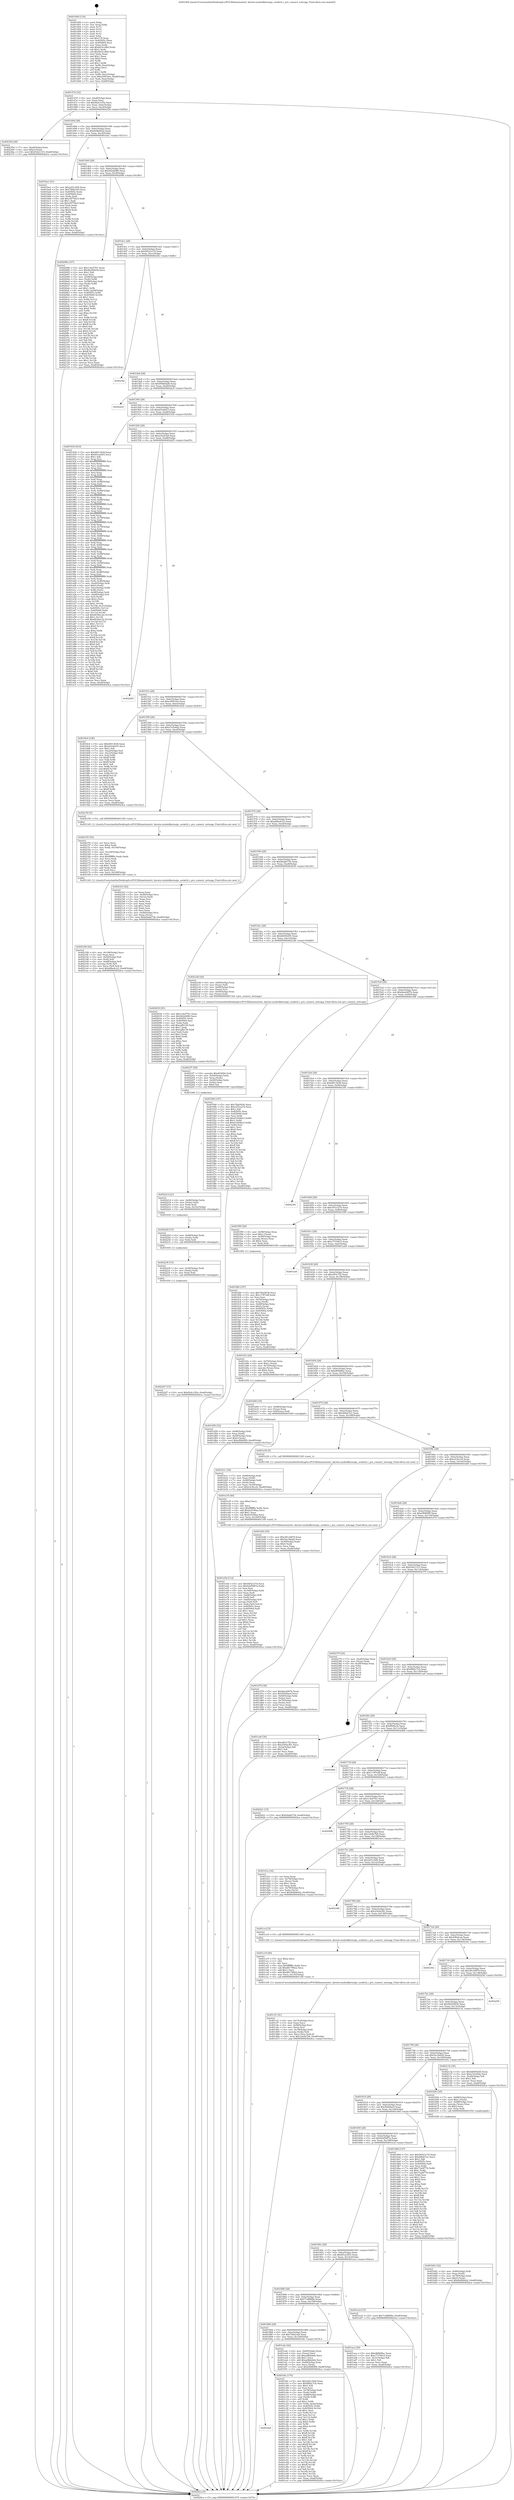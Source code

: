 digraph "0x401400" {
  label = "0x401400 (/mnt/c/Users/mathe/Desktop/tcc/POCII/binaries/extr_darwin-xnubsdkernuipc_socket2.c_pru_connect_notsupp_Final-ollvm.out::main(0))"
  labelloc = "t"
  node[shape=record]

  Entry [label="",width=0.3,height=0.3,shape=circle,fillcolor=black,style=filled]
  "0x401474" [label="{
     0x401474 [32]\l
     | [instrs]\l
     &nbsp;&nbsp;0x401474 \<+6\>: mov -0xa8(%rbp),%eax\l
     &nbsp;&nbsp;0x40147a \<+2\>: mov %eax,%ecx\l
     &nbsp;&nbsp;0x40147c \<+6\>: sub $0x82dc105a,%ecx\l
     &nbsp;&nbsp;0x401482 \<+6\>: mov %eax,-0xbc(%rbp)\l
     &nbsp;&nbsp;0x401488 \<+6\>: mov %ecx,-0xc0(%rbp)\l
     &nbsp;&nbsp;0x40148e \<+6\>: je 000000000040235d \<main+0xf5d\>\l
  }"]
  "0x40235d" [label="{
     0x40235d [28]\l
     | [instrs]\l
     &nbsp;&nbsp;0x40235d \<+7\>: mov -0xa0(%rbp),%rax\l
     &nbsp;&nbsp;0x402364 \<+6\>: movl $0x0,(%rax)\l
     &nbsp;&nbsp;0x40236a \<+10\>: movl $0xf3421315,-0xa8(%rbp)\l
     &nbsp;&nbsp;0x402374 \<+5\>: jmp 00000000004024ca \<main+0x10ca\>\l
  }"]
  "0x401494" [label="{
     0x401494 [28]\l
     | [instrs]\l
     &nbsp;&nbsp;0x401494 \<+5\>: jmp 0000000000401499 \<main+0x99\>\l
     &nbsp;&nbsp;0x401499 \<+6\>: mov -0xbc(%rbp),%eax\l
     &nbsp;&nbsp;0x40149f \<+5\>: sub $0x8e8b9eb2,%eax\l
     &nbsp;&nbsp;0x4014a4 \<+6\>: mov %eax,-0xc4(%rbp)\l
     &nbsp;&nbsp;0x4014aa \<+6\>: je 0000000000401ba1 \<main+0x7a1\>\l
  }"]
  Exit [label="",width=0.3,height=0.3,shape=circle,fillcolor=black,style=filled,peripheries=2]
  "0x401ba1" [label="{
     0x401ba1 [91]\l
     | [instrs]\l
     &nbsp;&nbsp;0x401ba1 \<+5\>: mov $0x22f1c028,%eax\l
     &nbsp;&nbsp;0x401ba6 \<+5\>: mov $0x7df423e0,%ecx\l
     &nbsp;&nbsp;0x401bab \<+7\>: mov 0x40505c,%edx\l
     &nbsp;&nbsp;0x401bb2 \<+7\>: mov 0x405064,%esi\l
     &nbsp;&nbsp;0x401bb9 \<+2\>: mov %edx,%edi\l
     &nbsp;&nbsp;0x401bbb \<+6\>: add $0xe5f754e3,%edi\l
     &nbsp;&nbsp;0x401bc1 \<+3\>: sub $0x1,%edi\l
     &nbsp;&nbsp;0x401bc4 \<+6\>: sub $0xe5f754e3,%edi\l
     &nbsp;&nbsp;0x401bca \<+3\>: imul %edi,%edx\l
     &nbsp;&nbsp;0x401bcd \<+3\>: and $0x1,%edx\l
     &nbsp;&nbsp;0x401bd0 \<+3\>: cmp $0x0,%edx\l
     &nbsp;&nbsp;0x401bd3 \<+4\>: sete %r8b\l
     &nbsp;&nbsp;0x401bd7 \<+3\>: cmp $0xa,%esi\l
     &nbsp;&nbsp;0x401bda \<+4\>: setl %r9b\l
     &nbsp;&nbsp;0x401bde \<+3\>: mov %r8b,%r10b\l
     &nbsp;&nbsp;0x401be1 \<+3\>: and %r9b,%r10b\l
     &nbsp;&nbsp;0x401be4 \<+3\>: xor %r9b,%r8b\l
     &nbsp;&nbsp;0x401be7 \<+3\>: or %r8b,%r10b\l
     &nbsp;&nbsp;0x401bea \<+4\>: test $0x1,%r10b\l
     &nbsp;&nbsp;0x401bee \<+3\>: cmovne %ecx,%eax\l
     &nbsp;&nbsp;0x401bf1 \<+6\>: mov %eax,-0xa8(%rbp)\l
     &nbsp;&nbsp;0x401bf7 \<+5\>: jmp 00000000004024ca \<main+0x10ca\>\l
  }"]
  "0x4014b0" [label="{
     0x4014b0 [28]\l
     | [instrs]\l
     &nbsp;&nbsp;0x4014b0 \<+5\>: jmp 00000000004014b5 \<main+0xb5\>\l
     &nbsp;&nbsp;0x4014b5 \<+6\>: mov -0xbc(%rbp),%eax\l
     &nbsp;&nbsp;0x4014bb \<+5\>: sub $0x942d2f80,%eax\l
     &nbsp;&nbsp;0x4014c0 \<+6\>: mov %eax,-0xc8(%rbp)\l
     &nbsp;&nbsp;0x4014c6 \<+6\>: je 000000000040208b \<main+0xc8b\>\l
  }"]
  "0x402247" [label="{
     0x402247 [15]\l
     | [instrs]\l
     &nbsp;&nbsp;0x402247 \<+10\>: movl $0x82dc105a,-0xa8(%rbp)\l
     &nbsp;&nbsp;0x402251 \<+5\>: jmp 00000000004024ca \<main+0x10ca\>\l
  }"]
  "0x40208b" [label="{
     0x40208b [167]\l
     | [instrs]\l
     &nbsp;&nbsp;0x40208b \<+5\>: mov $0x1c4a5761,%eax\l
     &nbsp;&nbsp;0x402090 \<+5\>: mov $0x4b250636,%ecx\l
     &nbsp;&nbsp;0x402095 \<+2\>: mov $0x1,%dl\l
     &nbsp;&nbsp;0x402097 \<+2\>: xor %esi,%esi\l
     &nbsp;&nbsp;0x402099 \<+4\>: mov -0x48(%rbp),%rdi\l
     &nbsp;&nbsp;0x40209d \<+3\>: mov (%rdi),%r8d\l
     &nbsp;&nbsp;0x4020a0 \<+4\>: mov -0x58(%rbp),%rdi\l
     &nbsp;&nbsp;0x4020a4 \<+3\>: cmp (%rdi),%r8d\l
     &nbsp;&nbsp;0x4020a7 \<+4\>: setl %r9b\l
     &nbsp;&nbsp;0x4020ab \<+4\>: and $0x1,%r9b\l
     &nbsp;&nbsp;0x4020af \<+4\>: mov %r9b,-0x29(%rbp)\l
     &nbsp;&nbsp;0x4020b3 \<+8\>: mov 0x40505c,%r8d\l
     &nbsp;&nbsp;0x4020bb \<+8\>: mov 0x405064,%r10d\l
     &nbsp;&nbsp;0x4020c3 \<+3\>: sub $0x1,%esi\l
     &nbsp;&nbsp;0x4020c6 \<+3\>: mov %r8d,%r11d\l
     &nbsp;&nbsp;0x4020c9 \<+3\>: add %esi,%r11d\l
     &nbsp;&nbsp;0x4020cc \<+4\>: imul %r11d,%r8d\l
     &nbsp;&nbsp;0x4020d0 \<+4\>: and $0x1,%r8d\l
     &nbsp;&nbsp;0x4020d4 \<+4\>: cmp $0x0,%r8d\l
     &nbsp;&nbsp;0x4020d8 \<+4\>: sete %r9b\l
     &nbsp;&nbsp;0x4020dc \<+4\>: cmp $0xa,%r10d\l
     &nbsp;&nbsp;0x4020e0 \<+3\>: setl %bl\l
     &nbsp;&nbsp;0x4020e3 \<+3\>: mov %r9b,%r14b\l
     &nbsp;&nbsp;0x4020e6 \<+4\>: xor $0xff,%r14b\l
     &nbsp;&nbsp;0x4020ea \<+3\>: mov %bl,%r15b\l
     &nbsp;&nbsp;0x4020ed \<+4\>: xor $0xff,%r15b\l
     &nbsp;&nbsp;0x4020f1 \<+3\>: xor $0x0,%dl\l
     &nbsp;&nbsp;0x4020f4 \<+3\>: mov %r14b,%r12b\l
     &nbsp;&nbsp;0x4020f7 \<+4\>: and $0x0,%r12b\l
     &nbsp;&nbsp;0x4020fb \<+3\>: and %dl,%r9b\l
     &nbsp;&nbsp;0x4020fe \<+3\>: mov %r15b,%r13b\l
     &nbsp;&nbsp;0x402101 \<+4\>: and $0x0,%r13b\l
     &nbsp;&nbsp;0x402105 \<+2\>: and %dl,%bl\l
     &nbsp;&nbsp;0x402107 \<+3\>: or %r9b,%r12b\l
     &nbsp;&nbsp;0x40210a \<+3\>: or %bl,%r13b\l
     &nbsp;&nbsp;0x40210d \<+3\>: xor %r13b,%r12b\l
     &nbsp;&nbsp;0x402110 \<+3\>: or %r15b,%r14b\l
     &nbsp;&nbsp;0x402113 \<+4\>: xor $0xff,%r14b\l
     &nbsp;&nbsp;0x402117 \<+3\>: or $0x0,%dl\l
     &nbsp;&nbsp;0x40211a \<+3\>: and %dl,%r14b\l
     &nbsp;&nbsp;0x40211d \<+3\>: or %r14b,%r12b\l
     &nbsp;&nbsp;0x402120 \<+4\>: test $0x1,%r12b\l
     &nbsp;&nbsp;0x402124 \<+3\>: cmovne %ecx,%eax\l
     &nbsp;&nbsp;0x402127 \<+6\>: mov %eax,-0xa8(%rbp)\l
     &nbsp;&nbsp;0x40212d \<+5\>: jmp 00000000004024ca \<main+0x10ca\>\l
  }"]
  "0x4014cc" [label="{
     0x4014cc [28]\l
     | [instrs]\l
     &nbsp;&nbsp;0x4014cc \<+5\>: jmp 00000000004014d1 \<main+0xd1\>\l
     &nbsp;&nbsp;0x4014d1 \<+6\>: mov -0xbc(%rbp),%eax\l
     &nbsp;&nbsp;0x4014d7 \<+5\>: sub $0x94521e7d,%eax\l
     &nbsp;&nbsp;0x4014dc \<+6\>: mov %eax,-0xcc(%rbp)\l
     &nbsp;&nbsp;0x4014e2 \<+6\>: je 00000000004023fe \<main+0xffe\>\l
  }"]
  "0x402238" [label="{
     0x402238 [15]\l
     | [instrs]\l
     &nbsp;&nbsp;0x402238 \<+4\>: mov -0x50(%rbp),%rdx\l
     &nbsp;&nbsp;0x40223c \<+3\>: mov (%rdx),%rdx\l
     &nbsp;&nbsp;0x40223f \<+3\>: mov %rdx,%rdi\l
     &nbsp;&nbsp;0x402242 \<+5\>: call 0000000000401030 \<free@plt\>\l
     | [calls]\l
     &nbsp;&nbsp;0x401030 \{1\} (unknown)\l
  }"]
  "0x4023fe" [label="{
     0x4023fe\l
  }", style=dashed]
  "0x4014e8" [label="{
     0x4014e8 [28]\l
     | [instrs]\l
     &nbsp;&nbsp;0x4014e8 \<+5\>: jmp 00000000004014ed \<main+0xed\>\l
     &nbsp;&nbsp;0x4014ed \<+6\>: mov -0xbc(%rbp),%eax\l
     &nbsp;&nbsp;0x4014f3 \<+5\>: sub $0x958b0ed0,%eax\l
     &nbsp;&nbsp;0x4014f8 \<+6\>: mov %eax,-0xd0(%rbp)\l
     &nbsp;&nbsp;0x4014fe \<+6\>: je 00000000004022c0 \<main+0xec0\>\l
  }"]
  "0x402229" [label="{
     0x402229 [15]\l
     | [instrs]\l
     &nbsp;&nbsp;0x402229 \<+4\>: mov -0x68(%rbp),%rdx\l
     &nbsp;&nbsp;0x40222d \<+3\>: mov (%rdx),%rdx\l
     &nbsp;&nbsp;0x402230 \<+3\>: mov %rdx,%rdi\l
     &nbsp;&nbsp;0x402233 \<+5\>: call 0000000000401030 \<free@plt\>\l
     | [calls]\l
     &nbsp;&nbsp;0x401030 \{1\} (unknown)\l
  }"]
  "0x4022c0" [label="{
     0x4022c0\l
  }", style=dashed]
  "0x401504" [label="{
     0x401504 [28]\l
     | [instrs]\l
     &nbsp;&nbsp;0x401504 \<+5\>: jmp 0000000000401509 \<main+0x109\>\l
     &nbsp;&nbsp;0x401509 \<+6\>: mov -0xbc(%rbp),%eax\l
     &nbsp;&nbsp;0x40150f \<+5\>: sub $0xa03e6d33,%eax\l
     &nbsp;&nbsp;0x401514 \<+6\>: mov %eax,-0xd4(%rbp)\l
     &nbsp;&nbsp;0x40151a \<+6\>: je 0000000000401930 \<main+0x530\>\l
  }"]
  "0x402214" [label="{
     0x402214 [21]\l
     | [instrs]\l
     &nbsp;&nbsp;0x402214 \<+4\>: mov -0x80(%rbp),%rdx\l
     &nbsp;&nbsp;0x402218 \<+3\>: mov (%rdx),%rdx\l
     &nbsp;&nbsp;0x40221b \<+3\>: mov %rdx,%rdi\l
     &nbsp;&nbsp;0x40221e \<+6\>: mov %eax,-0x16c(%rbp)\l
     &nbsp;&nbsp;0x402224 \<+5\>: call 0000000000401030 \<free@plt\>\l
     | [calls]\l
     &nbsp;&nbsp;0x401030 \{1\} (unknown)\l
  }"]
  "0x401930" [label="{
     0x401930 [410]\l
     | [instrs]\l
     &nbsp;&nbsp;0x401930 \<+5\>: mov $0xbf013638,%eax\l
     &nbsp;&nbsp;0x401935 \<+5\>: mov $0x6f1ae563,%ecx\l
     &nbsp;&nbsp;0x40193a \<+2\>: mov $0x1,%dl\l
     &nbsp;&nbsp;0x40193c \<+3\>: mov %rsp,%rsi\l
     &nbsp;&nbsp;0x40193f \<+4\>: add $0xfffffffffffffff0,%rsi\l
     &nbsp;&nbsp;0x401943 \<+3\>: mov %rsi,%rsp\l
     &nbsp;&nbsp;0x401946 \<+7\>: mov %rsi,-0xa0(%rbp)\l
     &nbsp;&nbsp;0x40194d \<+3\>: mov %rsp,%rsi\l
     &nbsp;&nbsp;0x401950 \<+4\>: add $0xfffffffffffffff0,%rsi\l
     &nbsp;&nbsp;0x401954 \<+3\>: mov %rsi,%rsp\l
     &nbsp;&nbsp;0x401957 \<+3\>: mov %rsp,%rdi\l
     &nbsp;&nbsp;0x40195a \<+4\>: add $0xfffffffffffffff0,%rdi\l
     &nbsp;&nbsp;0x40195e \<+3\>: mov %rdi,%rsp\l
     &nbsp;&nbsp;0x401961 \<+7\>: mov %rdi,-0x98(%rbp)\l
     &nbsp;&nbsp;0x401968 \<+3\>: mov %rsp,%rdi\l
     &nbsp;&nbsp;0x40196b \<+4\>: add $0xfffffffffffffff0,%rdi\l
     &nbsp;&nbsp;0x40196f \<+3\>: mov %rdi,%rsp\l
     &nbsp;&nbsp;0x401972 \<+7\>: mov %rdi,-0x90(%rbp)\l
     &nbsp;&nbsp;0x401979 \<+3\>: mov %rsp,%rdi\l
     &nbsp;&nbsp;0x40197c \<+4\>: add $0xfffffffffffffff0,%rdi\l
     &nbsp;&nbsp;0x401980 \<+3\>: mov %rdi,%rsp\l
     &nbsp;&nbsp;0x401983 \<+7\>: mov %rdi,-0x88(%rbp)\l
     &nbsp;&nbsp;0x40198a \<+3\>: mov %rsp,%rdi\l
     &nbsp;&nbsp;0x40198d \<+4\>: add $0xfffffffffffffff0,%rdi\l
     &nbsp;&nbsp;0x401991 \<+3\>: mov %rdi,%rsp\l
     &nbsp;&nbsp;0x401994 \<+4\>: mov %rdi,-0x80(%rbp)\l
     &nbsp;&nbsp;0x401998 \<+3\>: mov %rsp,%rdi\l
     &nbsp;&nbsp;0x40199b \<+4\>: add $0xfffffffffffffff0,%rdi\l
     &nbsp;&nbsp;0x40199f \<+3\>: mov %rdi,%rsp\l
     &nbsp;&nbsp;0x4019a2 \<+4\>: mov %rdi,-0x78(%rbp)\l
     &nbsp;&nbsp;0x4019a6 \<+3\>: mov %rsp,%rdi\l
     &nbsp;&nbsp;0x4019a9 \<+4\>: add $0xfffffffffffffff0,%rdi\l
     &nbsp;&nbsp;0x4019ad \<+3\>: mov %rdi,%rsp\l
     &nbsp;&nbsp;0x4019b0 \<+4\>: mov %rdi,-0x70(%rbp)\l
     &nbsp;&nbsp;0x4019b4 \<+3\>: mov %rsp,%rdi\l
     &nbsp;&nbsp;0x4019b7 \<+4\>: add $0xfffffffffffffff0,%rdi\l
     &nbsp;&nbsp;0x4019bb \<+3\>: mov %rdi,%rsp\l
     &nbsp;&nbsp;0x4019be \<+4\>: mov %rdi,-0x68(%rbp)\l
     &nbsp;&nbsp;0x4019c2 \<+3\>: mov %rsp,%rdi\l
     &nbsp;&nbsp;0x4019c5 \<+4\>: add $0xfffffffffffffff0,%rdi\l
     &nbsp;&nbsp;0x4019c9 \<+3\>: mov %rdi,%rsp\l
     &nbsp;&nbsp;0x4019cc \<+4\>: mov %rdi,-0x60(%rbp)\l
     &nbsp;&nbsp;0x4019d0 \<+3\>: mov %rsp,%rdi\l
     &nbsp;&nbsp;0x4019d3 \<+4\>: add $0xfffffffffffffff0,%rdi\l
     &nbsp;&nbsp;0x4019d7 \<+3\>: mov %rdi,%rsp\l
     &nbsp;&nbsp;0x4019da \<+4\>: mov %rdi,-0x58(%rbp)\l
     &nbsp;&nbsp;0x4019de \<+3\>: mov %rsp,%rdi\l
     &nbsp;&nbsp;0x4019e1 \<+4\>: add $0xfffffffffffffff0,%rdi\l
     &nbsp;&nbsp;0x4019e5 \<+3\>: mov %rdi,%rsp\l
     &nbsp;&nbsp;0x4019e8 \<+4\>: mov %rdi,-0x50(%rbp)\l
     &nbsp;&nbsp;0x4019ec \<+3\>: mov %rsp,%rdi\l
     &nbsp;&nbsp;0x4019ef \<+4\>: add $0xfffffffffffffff0,%rdi\l
     &nbsp;&nbsp;0x4019f3 \<+3\>: mov %rdi,%rsp\l
     &nbsp;&nbsp;0x4019f6 \<+4\>: mov %rdi,-0x48(%rbp)\l
     &nbsp;&nbsp;0x4019fa \<+3\>: mov %rsp,%rdi\l
     &nbsp;&nbsp;0x4019fd \<+4\>: add $0xfffffffffffffff0,%rdi\l
     &nbsp;&nbsp;0x401a01 \<+3\>: mov %rdi,%rsp\l
     &nbsp;&nbsp;0x401a04 \<+4\>: mov %rdi,-0x40(%rbp)\l
     &nbsp;&nbsp;0x401a08 \<+7\>: mov -0xa0(%rbp),%rdi\l
     &nbsp;&nbsp;0x401a0f \<+6\>: movl $0x0,(%rdi)\l
     &nbsp;&nbsp;0x401a15 \<+7\>: mov -0xac(%rbp),%r8d\l
     &nbsp;&nbsp;0x401a1c \<+3\>: mov %r8d,(%rsi)\l
     &nbsp;&nbsp;0x401a1f \<+7\>: mov -0x98(%rbp),%rdi\l
     &nbsp;&nbsp;0x401a26 \<+7\>: mov -0xb8(%rbp),%r9\l
     &nbsp;&nbsp;0x401a2d \<+3\>: mov %r9,(%rdi)\l
     &nbsp;&nbsp;0x401a30 \<+3\>: cmpl $0x2,(%rsi)\l
     &nbsp;&nbsp;0x401a33 \<+4\>: setne %r10b\l
     &nbsp;&nbsp;0x401a37 \<+4\>: and $0x1,%r10b\l
     &nbsp;&nbsp;0x401a3b \<+4\>: mov %r10b,-0x31(%rbp)\l
     &nbsp;&nbsp;0x401a3f \<+8\>: mov 0x40505c,%r11d\l
     &nbsp;&nbsp;0x401a47 \<+7\>: mov 0x405064,%ebx\l
     &nbsp;&nbsp;0x401a4e \<+3\>: mov %r11d,%r14d\l
     &nbsp;&nbsp;0x401a51 \<+7\>: sub $0xd938ec22,%r14d\l
     &nbsp;&nbsp;0x401a58 \<+4\>: sub $0x1,%r14d\l
     &nbsp;&nbsp;0x401a5c \<+7\>: add $0xd938ec22,%r14d\l
     &nbsp;&nbsp;0x401a63 \<+4\>: imul %r14d,%r11d\l
     &nbsp;&nbsp;0x401a67 \<+4\>: and $0x1,%r11d\l
     &nbsp;&nbsp;0x401a6b \<+4\>: cmp $0x0,%r11d\l
     &nbsp;&nbsp;0x401a6f \<+4\>: sete %r10b\l
     &nbsp;&nbsp;0x401a73 \<+3\>: cmp $0xa,%ebx\l
     &nbsp;&nbsp;0x401a76 \<+4\>: setl %r15b\l
     &nbsp;&nbsp;0x401a7a \<+3\>: mov %r10b,%r12b\l
     &nbsp;&nbsp;0x401a7d \<+4\>: xor $0xff,%r12b\l
     &nbsp;&nbsp;0x401a81 \<+3\>: mov %r15b,%r13b\l
     &nbsp;&nbsp;0x401a84 \<+4\>: xor $0xff,%r13b\l
     &nbsp;&nbsp;0x401a88 \<+3\>: xor $0x0,%dl\l
     &nbsp;&nbsp;0x401a8b \<+3\>: mov %r12b,%sil\l
     &nbsp;&nbsp;0x401a8e \<+4\>: and $0x0,%sil\l
     &nbsp;&nbsp;0x401a92 \<+3\>: and %dl,%r10b\l
     &nbsp;&nbsp;0x401a95 \<+3\>: mov %r13b,%dil\l
     &nbsp;&nbsp;0x401a98 \<+4\>: and $0x0,%dil\l
     &nbsp;&nbsp;0x401a9c \<+3\>: and %dl,%r15b\l
     &nbsp;&nbsp;0x401a9f \<+3\>: or %r10b,%sil\l
     &nbsp;&nbsp;0x401aa2 \<+3\>: or %r15b,%dil\l
     &nbsp;&nbsp;0x401aa5 \<+3\>: xor %dil,%sil\l
     &nbsp;&nbsp;0x401aa8 \<+3\>: or %r13b,%r12b\l
     &nbsp;&nbsp;0x401aab \<+4\>: xor $0xff,%r12b\l
     &nbsp;&nbsp;0x401aaf \<+3\>: or $0x0,%dl\l
     &nbsp;&nbsp;0x401ab2 \<+3\>: and %dl,%r12b\l
     &nbsp;&nbsp;0x401ab5 \<+3\>: or %r12b,%sil\l
     &nbsp;&nbsp;0x401ab8 \<+4\>: test $0x1,%sil\l
     &nbsp;&nbsp;0x401abc \<+3\>: cmovne %ecx,%eax\l
     &nbsp;&nbsp;0x401abf \<+6\>: mov %eax,-0xa8(%rbp)\l
     &nbsp;&nbsp;0x401ac5 \<+5\>: jmp 00000000004024ca \<main+0x10ca\>\l
  }"]
  "0x401520" [label="{
     0x401520 [28]\l
     | [instrs]\l
     &nbsp;&nbsp;0x401520 \<+5\>: jmp 0000000000401525 \<main+0x125\>\l
     &nbsp;&nbsp;0x401525 \<+6\>: mov -0xbc(%rbp),%eax\l
     &nbsp;&nbsp;0x40152b \<+5\>: sub $0xa1bef1bd,%eax\l
     &nbsp;&nbsp;0x401530 \<+6\>: mov %eax,-0xd8(%rbp)\l
     &nbsp;&nbsp;0x401536 \<+6\>: je 0000000000402265 \<main+0xe65\>\l
  }"]
  "0x4021f7" [label="{
     0x4021f7 [29]\l
     | [instrs]\l
     &nbsp;&nbsp;0x4021f7 \<+10\>: movabs $0x4030b6,%rdi\l
     &nbsp;&nbsp;0x402201 \<+4\>: mov -0x40(%rbp),%rdx\l
     &nbsp;&nbsp;0x402205 \<+2\>: mov %eax,(%rdx)\l
     &nbsp;&nbsp;0x402207 \<+4\>: mov -0x40(%rbp),%rdx\l
     &nbsp;&nbsp;0x40220b \<+2\>: mov (%rdx),%esi\l
     &nbsp;&nbsp;0x40220d \<+2\>: mov $0x0,%al\l
     &nbsp;&nbsp;0x40220f \<+5\>: call 0000000000401040 \<printf@plt\>\l
     | [calls]\l
     &nbsp;&nbsp;0x401040 \{1\} (unknown)\l
  }"]
  "0x402265" [label="{
     0x402265\l
  }", style=dashed]
  "0x40153c" [label="{
     0x40153c [28]\l
     | [instrs]\l
     &nbsp;&nbsp;0x40153c \<+5\>: jmp 0000000000401541 \<main+0x141\>\l
     &nbsp;&nbsp;0x401541 \<+6\>: mov -0xbc(%rbp),%eax\l
     &nbsp;&nbsp;0x401547 \<+5\>: sub $0xa5061fee,%eax\l
     &nbsp;&nbsp;0x40154c \<+6\>: mov %eax,-0xdc(%rbp)\l
     &nbsp;&nbsp;0x401552 \<+6\>: je 00000000004018c6 \<main+0x4c6\>\l
  }"]
  "0x402189" [label="{
     0x402189 [42]\l
     | [instrs]\l
     &nbsp;&nbsp;0x402189 \<+6\>: mov -0x168(%rbp),%ecx\l
     &nbsp;&nbsp;0x40218f \<+3\>: imul %eax,%ecx\l
     &nbsp;&nbsp;0x402192 \<+4\>: mov -0x50(%rbp),%r8\l
     &nbsp;&nbsp;0x402196 \<+3\>: mov (%r8),%r8\l
     &nbsp;&nbsp;0x402199 \<+4\>: mov -0x48(%rbp),%r9\l
     &nbsp;&nbsp;0x40219d \<+3\>: movslq (%r9),%r9\l
     &nbsp;&nbsp;0x4021a0 \<+4\>: mov %ecx,(%r8,%r9,4)\l
     &nbsp;&nbsp;0x4021a4 \<+10\>: movl $0xa8be4c23,-0xa8(%rbp)\l
     &nbsp;&nbsp;0x4021ae \<+5\>: jmp 00000000004024ca \<main+0x10ca\>\l
  }"]
  "0x4018c6" [label="{
     0x4018c6 [106]\l
     | [instrs]\l
     &nbsp;&nbsp;0x4018c6 \<+5\>: mov $0xbf013638,%eax\l
     &nbsp;&nbsp;0x4018cb \<+5\>: mov $0xa03e6d33,%ecx\l
     &nbsp;&nbsp;0x4018d0 \<+2\>: mov $0x1,%dl\l
     &nbsp;&nbsp;0x4018d2 \<+7\>: mov -0xa2(%rbp),%sil\l
     &nbsp;&nbsp;0x4018d9 \<+7\>: mov -0xa1(%rbp),%dil\l
     &nbsp;&nbsp;0x4018e0 \<+3\>: mov %sil,%r8b\l
     &nbsp;&nbsp;0x4018e3 \<+4\>: xor $0xff,%r8b\l
     &nbsp;&nbsp;0x4018e7 \<+3\>: mov %dil,%r9b\l
     &nbsp;&nbsp;0x4018ea \<+4\>: xor $0xff,%r9b\l
     &nbsp;&nbsp;0x4018ee \<+3\>: xor $0x1,%dl\l
     &nbsp;&nbsp;0x4018f1 \<+3\>: mov %r8b,%r10b\l
     &nbsp;&nbsp;0x4018f4 \<+4\>: and $0xff,%r10b\l
     &nbsp;&nbsp;0x4018f8 \<+3\>: and %dl,%sil\l
     &nbsp;&nbsp;0x4018fb \<+3\>: mov %r9b,%r11b\l
     &nbsp;&nbsp;0x4018fe \<+4\>: and $0xff,%r11b\l
     &nbsp;&nbsp;0x401902 \<+3\>: and %dl,%dil\l
     &nbsp;&nbsp;0x401905 \<+3\>: or %sil,%r10b\l
     &nbsp;&nbsp;0x401908 \<+3\>: or %dil,%r11b\l
     &nbsp;&nbsp;0x40190b \<+3\>: xor %r11b,%r10b\l
     &nbsp;&nbsp;0x40190e \<+3\>: or %r9b,%r8b\l
     &nbsp;&nbsp;0x401911 \<+4\>: xor $0xff,%r8b\l
     &nbsp;&nbsp;0x401915 \<+3\>: or $0x1,%dl\l
     &nbsp;&nbsp;0x401918 \<+3\>: and %dl,%r8b\l
     &nbsp;&nbsp;0x40191b \<+3\>: or %r8b,%r10b\l
     &nbsp;&nbsp;0x40191e \<+4\>: test $0x1,%r10b\l
     &nbsp;&nbsp;0x401922 \<+3\>: cmovne %ecx,%eax\l
     &nbsp;&nbsp;0x401925 \<+6\>: mov %eax,-0xa8(%rbp)\l
     &nbsp;&nbsp;0x40192b \<+5\>: jmp 00000000004024ca \<main+0x10ca\>\l
  }"]
  "0x401558" [label="{
     0x401558 [28]\l
     | [instrs]\l
     &nbsp;&nbsp;0x401558 \<+5\>: jmp 000000000040155d \<main+0x15d\>\l
     &nbsp;&nbsp;0x40155d \<+6\>: mov -0xbc(%rbp),%eax\l
     &nbsp;&nbsp;0x401563 \<+5\>: sub $0xa7a5c6d2,%eax\l
     &nbsp;&nbsp;0x401568 \<+6\>: mov %eax,-0xe0(%rbp)\l
     &nbsp;&nbsp;0x40156e \<+6\>: je 0000000000402150 \<main+0xd50\>\l
  }"]
  "0x4024ca" [label="{
     0x4024ca [5]\l
     | [instrs]\l
     &nbsp;&nbsp;0x4024ca \<+5\>: jmp 0000000000401474 \<main+0x74\>\l
  }"]
  "0x401400" [label="{
     0x401400 [116]\l
     | [instrs]\l
     &nbsp;&nbsp;0x401400 \<+1\>: push %rbp\l
     &nbsp;&nbsp;0x401401 \<+3\>: mov %rsp,%rbp\l
     &nbsp;&nbsp;0x401404 \<+2\>: push %r15\l
     &nbsp;&nbsp;0x401406 \<+2\>: push %r14\l
     &nbsp;&nbsp;0x401408 \<+2\>: push %r13\l
     &nbsp;&nbsp;0x40140a \<+2\>: push %r12\l
     &nbsp;&nbsp;0x40140c \<+1\>: push %rbx\l
     &nbsp;&nbsp;0x40140d \<+7\>: sub $0x178,%rsp\l
     &nbsp;&nbsp;0x401414 \<+7\>: mov 0x40505c,%eax\l
     &nbsp;&nbsp;0x40141b \<+7\>: mov 0x405064,%ecx\l
     &nbsp;&nbsp;0x401422 \<+2\>: mov %eax,%edx\l
     &nbsp;&nbsp;0x401424 \<+6\>: add $0xb03ccdb0,%edx\l
     &nbsp;&nbsp;0x40142a \<+3\>: sub $0x1,%edx\l
     &nbsp;&nbsp;0x40142d \<+6\>: sub $0xb03ccdb0,%edx\l
     &nbsp;&nbsp;0x401433 \<+3\>: imul %edx,%eax\l
     &nbsp;&nbsp;0x401436 \<+3\>: and $0x1,%eax\l
     &nbsp;&nbsp;0x401439 \<+3\>: cmp $0x0,%eax\l
     &nbsp;&nbsp;0x40143c \<+4\>: sete %r8b\l
     &nbsp;&nbsp;0x401440 \<+4\>: and $0x1,%r8b\l
     &nbsp;&nbsp;0x401444 \<+7\>: mov %r8b,-0xa2(%rbp)\l
     &nbsp;&nbsp;0x40144b \<+3\>: cmp $0xa,%ecx\l
     &nbsp;&nbsp;0x40144e \<+4\>: setl %r8b\l
     &nbsp;&nbsp;0x401452 \<+4\>: and $0x1,%r8b\l
     &nbsp;&nbsp;0x401456 \<+7\>: mov %r8b,-0xa1(%rbp)\l
     &nbsp;&nbsp;0x40145d \<+10\>: movl $0xa5061fee,-0xa8(%rbp)\l
     &nbsp;&nbsp;0x401467 \<+6\>: mov %edi,-0xac(%rbp)\l
     &nbsp;&nbsp;0x40146d \<+7\>: mov %rsi,-0xb8(%rbp)\l
  }"]
  "0x402155" [label="{
     0x402155 [52]\l
     | [instrs]\l
     &nbsp;&nbsp;0x402155 \<+2\>: xor %ecx,%ecx\l
     &nbsp;&nbsp;0x402157 \<+5\>: mov $0x2,%edx\l
     &nbsp;&nbsp;0x40215c \<+6\>: mov %edx,-0x164(%rbp)\l
     &nbsp;&nbsp;0x402162 \<+1\>: cltd\l
     &nbsp;&nbsp;0x402163 \<+6\>: mov -0x164(%rbp),%esi\l
     &nbsp;&nbsp;0x402169 \<+2\>: idiv %esi\l
     &nbsp;&nbsp;0x40216b \<+6\>: imul $0xfffffffe,%edx,%edx\l
     &nbsp;&nbsp;0x402171 \<+2\>: mov %ecx,%edi\l
     &nbsp;&nbsp;0x402173 \<+2\>: sub %edx,%edi\l
     &nbsp;&nbsp;0x402175 \<+2\>: mov %ecx,%edx\l
     &nbsp;&nbsp;0x402177 \<+3\>: sub $0x1,%edx\l
     &nbsp;&nbsp;0x40217a \<+2\>: add %edx,%edi\l
     &nbsp;&nbsp;0x40217c \<+2\>: sub %edi,%ecx\l
     &nbsp;&nbsp;0x40217e \<+6\>: mov %ecx,-0x168(%rbp)\l
     &nbsp;&nbsp;0x402184 \<+5\>: call 0000000000401160 \<next_i\>\l
     | [calls]\l
     &nbsp;&nbsp;0x401160 \{1\} (/mnt/c/Users/mathe/Desktop/tcc/POCII/binaries/extr_darwin-xnubsdkernuipc_socket2.c_pru_connect_notsupp_Final-ollvm.out::next_i)\l
  }"]
  "0x401fb6" [label="{
     0x401fb6 [107]\l
     | [instrs]\l
     &nbsp;&nbsp;0x401fb6 \<+5\>: mov $0x7fda5936,%ecx\l
     &nbsp;&nbsp;0x401fbb \<+5\>: mov $0x115f7edf,%edx\l
     &nbsp;&nbsp;0x401fc0 \<+2\>: xor %esi,%esi\l
     &nbsp;&nbsp;0x401fc2 \<+4\>: mov -0x50(%rbp),%rdi\l
     &nbsp;&nbsp;0x401fc6 \<+3\>: mov %rax,(%rdi)\l
     &nbsp;&nbsp;0x401fc9 \<+4\>: mov -0x48(%rbp),%rax\l
     &nbsp;&nbsp;0x401fcd \<+6\>: movl $0x0,(%rax)\l
     &nbsp;&nbsp;0x401fd3 \<+8\>: mov 0x40505c,%r8d\l
     &nbsp;&nbsp;0x401fdb \<+8\>: mov 0x405064,%r9d\l
     &nbsp;&nbsp;0x401fe3 \<+3\>: sub $0x1,%esi\l
     &nbsp;&nbsp;0x401fe6 \<+3\>: mov %r8d,%r10d\l
     &nbsp;&nbsp;0x401fe9 \<+3\>: add %esi,%r10d\l
     &nbsp;&nbsp;0x401fec \<+4\>: imul %r10d,%r8d\l
     &nbsp;&nbsp;0x401ff0 \<+4\>: and $0x1,%r8d\l
     &nbsp;&nbsp;0x401ff4 \<+4\>: cmp $0x0,%r8d\l
     &nbsp;&nbsp;0x401ff8 \<+4\>: sete %r11b\l
     &nbsp;&nbsp;0x401ffc \<+4\>: cmp $0xa,%r9d\l
     &nbsp;&nbsp;0x402000 \<+3\>: setl %bl\l
     &nbsp;&nbsp;0x402003 \<+3\>: mov %r11b,%r14b\l
     &nbsp;&nbsp;0x402006 \<+3\>: and %bl,%r14b\l
     &nbsp;&nbsp;0x402009 \<+3\>: xor %bl,%r11b\l
     &nbsp;&nbsp;0x40200c \<+3\>: or %r11b,%r14b\l
     &nbsp;&nbsp;0x40200f \<+4\>: test $0x1,%r14b\l
     &nbsp;&nbsp;0x402013 \<+3\>: cmovne %edx,%ecx\l
     &nbsp;&nbsp;0x402016 \<+6\>: mov %ecx,-0xa8(%rbp)\l
     &nbsp;&nbsp;0x40201c \<+5\>: jmp 00000000004024ca \<main+0x10ca\>\l
  }"]
  "0x402150" [label="{
     0x402150 [5]\l
     | [instrs]\l
     &nbsp;&nbsp;0x402150 \<+5\>: call 0000000000401160 \<next_i\>\l
     | [calls]\l
     &nbsp;&nbsp;0x401160 \{1\} (/mnt/c/Users/mathe/Desktop/tcc/POCII/binaries/extr_darwin-xnubsdkernuipc_socket2.c_pru_connect_notsupp_Final-ollvm.out::next_i)\l
  }"]
  "0x401574" [label="{
     0x401574 [28]\l
     | [instrs]\l
     &nbsp;&nbsp;0x401574 \<+5\>: jmp 0000000000401579 \<main+0x179\>\l
     &nbsp;&nbsp;0x401579 \<+6\>: mov -0xbc(%rbp),%eax\l
     &nbsp;&nbsp;0x40157f \<+5\>: sub $0xa8be4c23,%eax\l
     &nbsp;&nbsp;0x401584 \<+6\>: mov %eax,-0xe4(%rbp)\l
     &nbsp;&nbsp;0x40158a \<+6\>: je 00000000004021b3 \<main+0xdb3\>\l
  }"]
  "0x401e5d" [label="{
     0x401e5d [112]\l
     | [instrs]\l
     &nbsp;&nbsp;0x401e5d \<+5\>: mov $0x94521e7d,%ecx\l
     &nbsp;&nbsp;0x401e62 \<+5\>: mov $0x62d5687a,%edx\l
     &nbsp;&nbsp;0x401e67 \<+2\>: xor %esi,%esi\l
     &nbsp;&nbsp;0x401e69 \<+6\>: mov -0x160(%rbp),%edi\l
     &nbsp;&nbsp;0x401e6f \<+3\>: imul %eax,%edi\l
     &nbsp;&nbsp;0x401e72 \<+4\>: mov -0x68(%rbp),%r8\l
     &nbsp;&nbsp;0x401e76 \<+3\>: mov (%r8),%r8\l
     &nbsp;&nbsp;0x401e79 \<+4\>: mov -0x60(%rbp),%r9\l
     &nbsp;&nbsp;0x401e7d \<+3\>: movslq (%r9),%r9\l
     &nbsp;&nbsp;0x401e80 \<+4\>: mov %edi,(%r8,%r9,4)\l
     &nbsp;&nbsp;0x401e84 \<+7\>: mov 0x40505c,%eax\l
     &nbsp;&nbsp;0x401e8b \<+7\>: mov 0x405064,%edi\l
     &nbsp;&nbsp;0x401e92 \<+3\>: sub $0x1,%esi\l
     &nbsp;&nbsp;0x401e95 \<+3\>: mov %eax,%r10d\l
     &nbsp;&nbsp;0x401e98 \<+3\>: add %esi,%r10d\l
     &nbsp;&nbsp;0x401e9b \<+4\>: imul %r10d,%eax\l
     &nbsp;&nbsp;0x401e9f \<+3\>: and $0x1,%eax\l
     &nbsp;&nbsp;0x401ea2 \<+3\>: cmp $0x0,%eax\l
     &nbsp;&nbsp;0x401ea5 \<+4\>: sete %r11b\l
     &nbsp;&nbsp;0x401ea9 \<+3\>: cmp $0xa,%edi\l
     &nbsp;&nbsp;0x401eac \<+3\>: setl %bl\l
     &nbsp;&nbsp;0x401eaf \<+3\>: mov %r11b,%r14b\l
     &nbsp;&nbsp;0x401eb2 \<+3\>: and %bl,%r14b\l
     &nbsp;&nbsp;0x401eb5 \<+3\>: xor %bl,%r11b\l
     &nbsp;&nbsp;0x401eb8 \<+3\>: or %r11b,%r14b\l
     &nbsp;&nbsp;0x401ebb \<+4\>: test $0x1,%r14b\l
     &nbsp;&nbsp;0x401ebf \<+3\>: cmovne %edx,%ecx\l
     &nbsp;&nbsp;0x401ec2 \<+6\>: mov %ecx,-0xa8(%rbp)\l
     &nbsp;&nbsp;0x401ec8 \<+5\>: jmp 00000000004024ca \<main+0x10ca\>\l
  }"]
  "0x4021b3" [label="{
     0x4021b3 [42]\l
     | [instrs]\l
     &nbsp;&nbsp;0x4021b3 \<+2\>: xor %eax,%eax\l
     &nbsp;&nbsp;0x4021b5 \<+4\>: mov -0x48(%rbp),%rcx\l
     &nbsp;&nbsp;0x4021b9 \<+2\>: mov (%rcx),%edx\l
     &nbsp;&nbsp;0x4021bb \<+2\>: mov %eax,%esi\l
     &nbsp;&nbsp;0x4021bd \<+2\>: sub %edx,%esi\l
     &nbsp;&nbsp;0x4021bf \<+2\>: mov %eax,%edx\l
     &nbsp;&nbsp;0x4021c1 \<+3\>: sub $0x1,%edx\l
     &nbsp;&nbsp;0x4021c4 \<+2\>: add %edx,%esi\l
     &nbsp;&nbsp;0x4021c6 \<+2\>: sub %esi,%eax\l
     &nbsp;&nbsp;0x4021c8 \<+4\>: mov -0x48(%rbp),%rcx\l
     &nbsp;&nbsp;0x4021cc \<+2\>: mov %eax,(%rcx)\l
     &nbsp;&nbsp;0x4021ce \<+10\>: movl $0xb0abb73b,-0xa8(%rbp)\l
     &nbsp;&nbsp;0x4021d8 \<+5\>: jmp 00000000004024ca \<main+0x10ca\>\l
  }"]
  "0x401590" [label="{
     0x401590 [28]\l
     | [instrs]\l
     &nbsp;&nbsp;0x401590 \<+5\>: jmp 0000000000401595 \<main+0x195\>\l
     &nbsp;&nbsp;0x401595 \<+6\>: mov -0xbc(%rbp),%eax\l
     &nbsp;&nbsp;0x40159b \<+5\>: sub $0xb0abb73b,%eax\l
     &nbsp;&nbsp;0x4015a0 \<+6\>: mov %eax,-0xe8(%rbp)\l
     &nbsp;&nbsp;0x4015a6 \<+6\>: je 0000000000402030 \<main+0xc30\>\l
  }"]
  "0x401e35" [label="{
     0x401e35 [40]\l
     | [instrs]\l
     &nbsp;&nbsp;0x401e35 \<+5\>: mov $0x2,%ecx\l
     &nbsp;&nbsp;0x401e3a \<+1\>: cltd\l
     &nbsp;&nbsp;0x401e3b \<+2\>: idiv %ecx\l
     &nbsp;&nbsp;0x401e3d \<+6\>: imul $0xfffffffe,%edx,%ecx\l
     &nbsp;&nbsp;0x401e43 \<+6\>: add $0xbcf190aa,%ecx\l
     &nbsp;&nbsp;0x401e49 \<+3\>: add $0x1,%ecx\l
     &nbsp;&nbsp;0x401e4c \<+6\>: sub $0xbcf190aa,%ecx\l
     &nbsp;&nbsp;0x401e52 \<+6\>: mov %ecx,-0x160(%rbp)\l
     &nbsp;&nbsp;0x401e58 \<+5\>: call 0000000000401160 \<next_i\>\l
     | [calls]\l
     &nbsp;&nbsp;0x401160 \{1\} (/mnt/c/Users/mathe/Desktop/tcc/POCII/binaries/extr_darwin-xnubsdkernuipc_socket2.c_pru_connect_notsupp_Final-ollvm.out::next_i)\l
  }"]
  "0x402030" [label="{
     0x402030 [91]\l
     | [instrs]\l
     &nbsp;&nbsp;0x402030 \<+5\>: mov $0x1c4a5761,%eax\l
     &nbsp;&nbsp;0x402035 \<+5\>: mov $0x942d2f80,%ecx\l
     &nbsp;&nbsp;0x40203a \<+7\>: mov 0x40505c,%edx\l
     &nbsp;&nbsp;0x402041 \<+7\>: mov 0x405064,%esi\l
     &nbsp;&nbsp;0x402048 \<+2\>: mov %edx,%edi\l
     &nbsp;&nbsp;0x40204a \<+6\>: add $0xa2fb156,%edi\l
     &nbsp;&nbsp;0x402050 \<+3\>: sub $0x1,%edi\l
     &nbsp;&nbsp;0x402053 \<+6\>: sub $0xa2fb156,%edi\l
     &nbsp;&nbsp;0x402059 \<+3\>: imul %edi,%edx\l
     &nbsp;&nbsp;0x40205c \<+3\>: and $0x1,%edx\l
     &nbsp;&nbsp;0x40205f \<+3\>: cmp $0x0,%edx\l
     &nbsp;&nbsp;0x402062 \<+4\>: sete %r8b\l
     &nbsp;&nbsp;0x402066 \<+3\>: cmp $0xa,%esi\l
     &nbsp;&nbsp;0x402069 \<+4\>: setl %r9b\l
     &nbsp;&nbsp;0x40206d \<+3\>: mov %r8b,%r10b\l
     &nbsp;&nbsp;0x402070 \<+3\>: and %r9b,%r10b\l
     &nbsp;&nbsp;0x402073 \<+3\>: xor %r9b,%r8b\l
     &nbsp;&nbsp;0x402076 \<+3\>: or %r8b,%r10b\l
     &nbsp;&nbsp;0x402079 \<+4\>: test $0x1,%r10b\l
     &nbsp;&nbsp;0x40207d \<+3\>: cmovne %ecx,%eax\l
     &nbsp;&nbsp;0x402080 \<+6\>: mov %eax,-0xa8(%rbp)\l
     &nbsp;&nbsp;0x402086 \<+5\>: jmp 00000000004024ca \<main+0x10ca\>\l
  }"]
  "0x4015ac" [label="{
     0x4015ac [28]\l
     | [instrs]\l
     &nbsp;&nbsp;0x4015ac \<+5\>: jmp 00000000004015b1 \<main+0x1b1\>\l
     &nbsp;&nbsp;0x4015b1 \<+6\>: mov -0xbc(%rbp),%eax\l
     &nbsp;&nbsp;0x4015b7 \<+5\>: sub $0xb6656205,%eax\l
     &nbsp;&nbsp;0x4015bc \<+6\>: mov %eax,-0xec(%rbp)\l
     &nbsp;&nbsp;0x4015c2 \<+6\>: je 00000000004021dd \<main+0xddd\>\l
  }"]
  "0x401d59" [label="{
     0x401d59 [32]\l
     | [instrs]\l
     &nbsp;&nbsp;0x401d59 \<+4\>: mov -0x68(%rbp),%rdi\l
     &nbsp;&nbsp;0x401d5d \<+3\>: mov %rax,(%rdi)\l
     &nbsp;&nbsp;0x401d60 \<+4\>: mov -0x60(%rbp),%rax\l
     &nbsp;&nbsp;0x401d64 \<+6\>: movl $0x0,(%rax)\l
     &nbsp;&nbsp;0x401d6a \<+10\>: movl $0xef8484f9,-0xa8(%rbp)\l
     &nbsp;&nbsp;0x401d74 \<+5\>: jmp 00000000004024ca \<main+0x10ca\>\l
  }"]
  "0x4021dd" [label="{
     0x4021dd [26]\l
     | [instrs]\l
     &nbsp;&nbsp;0x4021dd \<+4\>: mov -0x80(%rbp),%rax\l
     &nbsp;&nbsp;0x4021e1 \<+3\>: mov (%rax),%rdi\l
     &nbsp;&nbsp;0x4021e4 \<+4\>: mov -0x68(%rbp),%rax\l
     &nbsp;&nbsp;0x4021e8 \<+3\>: mov (%rax),%rsi\l
     &nbsp;&nbsp;0x4021eb \<+4\>: mov -0x50(%rbp),%rax\l
     &nbsp;&nbsp;0x4021ef \<+3\>: mov (%rax),%rdx\l
     &nbsp;&nbsp;0x4021f2 \<+5\>: call 00000000004013e0 \<pru_connect_notsupp\>\l
     | [calls]\l
     &nbsp;&nbsp;0x4013e0 \{1\} (/mnt/c/Users/mathe/Desktop/tcc/POCII/binaries/extr_darwin-xnubsdkernuipc_socket2.c_pru_connect_notsupp_Final-ollvm.out::pru_connect_notsupp)\l
  }"]
  "0x4015c8" [label="{
     0x4015c8 [28]\l
     | [instrs]\l
     &nbsp;&nbsp;0x4015c8 \<+5\>: jmp 00000000004015cd \<main+0x1cd\>\l
     &nbsp;&nbsp;0x4015cd \<+6\>: mov -0xbc(%rbp),%eax\l
     &nbsp;&nbsp;0x4015d3 \<+5\>: sub $0xbbe4467b,%eax\l
     &nbsp;&nbsp;0x4015d8 \<+6\>: mov %eax,-0xf0(%rbp)\l
     &nbsp;&nbsp;0x4015de \<+6\>: je 0000000000401f06 \<main+0xb06\>\l
  }"]
  "0x401cf1" [label="{
     0x401cf1 [41]\l
     | [instrs]\l
     &nbsp;&nbsp;0x401cf1 \<+6\>: mov -0x15c(%rbp),%ecx\l
     &nbsp;&nbsp;0x401cf7 \<+3\>: imul %eax,%ecx\l
     &nbsp;&nbsp;0x401cfa \<+4\>: mov -0x80(%rbp),%rsi\l
     &nbsp;&nbsp;0x401cfe \<+3\>: mov (%rsi),%rsi\l
     &nbsp;&nbsp;0x401d01 \<+4\>: mov -0x78(%rbp),%rdi\l
     &nbsp;&nbsp;0x401d05 \<+3\>: movslq (%rdi),%rdi\l
     &nbsp;&nbsp;0x401d08 \<+3\>: mov %ecx,(%rsi,%rdi,4)\l
     &nbsp;&nbsp;0x401d0b \<+10\>: movl $0x1de9a7b9,-0xa8(%rbp)\l
     &nbsp;&nbsp;0x401d15 \<+5\>: jmp 00000000004024ca \<main+0x10ca\>\l
  }"]
  "0x401f06" [label="{
     0x401f06 [147]\l
     | [instrs]\l
     &nbsp;&nbsp;0x401f06 \<+5\>: mov $0x7fda5936,%eax\l
     &nbsp;&nbsp;0x401f0b \<+5\>: mov $0xc051e274,%ecx\l
     &nbsp;&nbsp;0x401f10 \<+2\>: mov $0x1,%dl\l
     &nbsp;&nbsp;0x401f12 \<+7\>: mov 0x40505c,%esi\l
     &nbsp;&nbsp;0x401f19 \<+7\>: mov 0x405064,%edi\l
     &nbsp;&nbsp;0x401f20 \<+3\>: mov %esi,%r8d\l
     &nbsp;&nbsp;0x401f23 \<+7\>: add $0x63364be3,%r8d\l
     &nbsp;&nbsp;0x401f2a \<+4\>: sub $0x1,%r8d\l
     &nbsp;&nbsp;0x401f2e \<+7\>: sub $0x63364be3,%r8d\l
     &nbsp;&nbsp;0x401f35 \<+4\>: imul %r8d,%esi\l
     &nbsp;&nbsp;0x401f39 \<+3\>: and $0x1,%esi\l
     &nbsp;&nbsp;0x401f3c \<+3\>: cmp $0x0,%esi\l
     &nbsp;&nbsp;0x401f3f \<+4\>: sete %r9b\l
     &nbsp;&nbsp;0x401f43 \<+3\>: cmp $0xa,%edi\l
     &nbsp;&nbsp;0x401f46 \<+4\>: setl %r10b\l
     &nbsp;&nbsp;0x401f4a \<+3\>: mov %r9b,%r11b\l
     &nbsp;&nbsp;0x401f4d \<+4\>: xor $0xff,%r11b\l
     &nbsp;&nbsp;0x401f51 \<+3\>: mov %r10b,%bl\l
     &nbsp;&nbsp;0x401f54 \<+3\>: xor $0xff,%bl\l
     &nbsp;&nbsp;0x401f57 \<+3\>: xor $0x0,%dl\l
     &nbsp;&nbsp;0x401f5a \<+3\>: mov %r11b,%r14b\l
     &nbsp;&nbsp;0x401f5d \<+4\>: and $0x0,%r14b\l
     &nbsp;&nbsp;0x401f61 \<+3\>: and %dl,%r9b\l
     &nbsp;&nbsp;0x401f64 \<+3\>: mov %bl,%r15b\l
     &nbsp;&nbsp;0x401f67 \<+4\>: and $0x0,%r15b\l
     &nbsp;&nbsp;0x401f6b \<+3\>: and %dl,%r10b\l
     &nbsp;&nbsp;0x401f6e \<+3\>: or %r9b,%r14b\l
     &nbsp;&nbsp;0x401f71 \<+3\>: or %r10b,%r15b\l
     &nbsp;&nbsp;0x401f74 \<+3\>: xor %r15b,%r14b\l
     &nbsp;&nbsp;0x401f77 \<+3\>: or %bl,%r11b\l
     &nbsp;&nbsp;0x401f7a \<+4\>: xor $0xff,%r11b\l
     &nbsp;&nbsp;0x401f7e \<+3\>: or $0x0,%dl\l
     &nbsp;&nbsp;0x401f81 \<+3\>: and %dl,%r11b\l
     &nbsp;&nbsp;0x401f84 \<+3\>: or %r11b,%r14b\l
     &nbsp;&nbsp;0x401f87 \<+4\>: test $0x1,%r14b\l
     &nbsp;&nbsp;0x401f8b \<+3\>: cmovne %ecx,%eax\l
     &nbsp;&nbsp;0x401f8e \<+6\>: mov %eax,-0xa8(%rbp)\l
     &nbsp;&nbsp;0x401f94 \<+5\>: jmp 00000000004024ca \<main+0x10ca\>\l
  }"]
  "0x4015e4" [label="{
     0x4015e4 [28]\l
     | [instrs]\l
     &nbsp;&nbsp;0x4015e4 \<+5\>: jmp 00000000004015e9 \<main+0x1e9\>\l
     &nbsp;&nbsp;0x4015e9 \<+6\>: mov -0xbc(%rbp),%eax\l
     &nbsp;&nbsp;0x4015ef \<+5\>: sub $0xbf013638,%eax\l
     &nbsp;&nbsp;0x4015f4 \<+6\>: mov %eax,-0xf4(%rbp)\l
     &nbsp;&nbsp;0x4015fa \<+6\>: je 0000000000402391 \<main+0xf91\>\l
  }"]
  "0x401cc9" [label="{
     0x401cc9 [40]\l
     | [instrs]\l
     &nbsp;&nbsp;0x401cc9 \<+5\>: mov $0x2,%ecx\l
     &nbsp;&nbsp;0x401cce \<+1\>: cltd\l
     &nbsp;&nbsp;0x401ccf \<+2\>: idiv %ecx\l
     &nbsp;&nbsp;0x401cd1 \<+6\>: imul $0xfffffffe,%edx,%ecx\l
     &nbsp;&nbsp;0x401cd7 \<+6\>: sub $0xd8178922,%ecx\l
     &nbsp;&nbsp;0x401cdd \<+3\>: add $0x1,%ecx\l
     &nbsp;&nbsp;0x401ce0 \<+6\>: add $0xd8178922,%ecx\l
     &nbsp;&nbsp;0x401ce6 \<+6\>: mov %ecx,-0x15c(%rbp)\l
     &nbsp;&nbsp;0x401cec \<+5\>: call 0000000000401160 \<next_i\>\l
     | [calls]\l
     &nbsp;&nbsp;0x401160 \{1\} (/mnt/c/Users/mathe/Desktop/tcc/POCII/binaries/extr_darwin-xnubsdkernuipc_socket2.c_pru_connect_notsupp_Final-ollvm.out::next_i)\l
  }"]
  "0x402391" [label="{
     0x402391\l
  }", style=dashed]
  "0x401600" [label="{
     0x401600 [28]\l
     | [instrs]\l
     &nbsp;&nbsp;0x401600 \<+5\>: jmp 0000000000401605 \<main+0x205\>\l
     &nbsp;&nbsp;0x401605 \<+6\>: mov -0xbc(%rbp),%eax\l
     &nbsp;&nbsp;0x40160b \<+5\>: sub $0xc051e274,%eax\l
     &nbsp;&nbsp;0x401610 \<+6\>: mov %eax,-0xf8(%rbp)\l
     &nbsp;&nbsp;0x401616 \<+6\>: je 0000000000401f99 \<main+0xb99\>\l
  }"]
  "0x4018a0" [label="{
     0x4018a0\l
  }", style=dashed]
  "0x401f99" [label="{
     0x401f99 [29]\l
     | [instrs]\l
     &nbsp;&nbsp;0x401f99 \<+4\>: mov -0x58(%rbp),%rax\l
     &nbsp;&nbsp;0x401f9d \<+6\>: movl $0x1,(%rax)\l
     &nbsp;&nbsp;0x401fa3 \<+4\>: mov -0x58(%rbp),%rax\l
     &nbsp;&nbsp;0x401fa7 \<+3\>: movslq (%rax),%rax\l
     &nbsp;&nbsp;0x401faa \<+4\>: shl $0x2,%rax\l
     &nbsp;&nbsp;0x401fae \<+3\>: mov %rax,%rdi\l
     &nbsp;&nbsp;0x401fb1 \<+5\>: call 0000000000401050 \<malloc@plt\>\l
     | [calls]\l
     &nbsp;&nbsp;0x401050 \{1\} (unknown)\l
  }"]
  "0x40161c" [label="{
     0x40161c [28]\l
     | [instrs]\l
     &nbsp;&nbsp;0x40161c \<+5\>: jmp 0000000000401621 \<main+0x221\>\l
     &nbsp;&nbsp;0x401621 \<+6\>: mov -0xbc(%rbp),%eax\l
     &nbsp;&nbsp;0x401627 \<+5\>: sub $0xc73744c5,%eax\l
     &nbsp;&nbsp;0x40162c \<+6\>: mov %eax,-0xfc(%rbp)\l
     &nbsp;&nbsp;0x401632 \<+6\>: je 0000000000401ae8 \<main+0x6e8\>\l
  }"]
  "0x401bfc" [label="{
     0x401bfc [170]\l
     | [instrs]\l
     &nbsp;&nbsp;0x401bfc \<+5\>: mov $0x22f1c028,%eax\l
     &nbsp;&nbsp;0x401c01 \<+5\>: mov $0xf882c7cb,%ecx\l
     &nbsp;&nbsp;0x401c06 \<+2\>: mov $0x1,%dl\l
     &nbsp;&nbsp;0x401c08 \<+2\>: xor %esi,%esi\l
     &nbsp;&nbsp;0x401c0a \<+4\>: mov -0x78(%rbp),%rdi\l
     &nbsp;&nbsp;0x401c0e \<+3\>: mov (%rdi),%r8d\l
     &nbsp;&nbsp;0x401c11 \<+7\>: mov -0x88(%rbp),%rdi\l
     &nbsp;&nbsp;0x401c18 \<+3\>: cmp (%rdi),%r8d\l
     &nbsp;&nbsp;0x401c1b \<+4\>: setl %r9b\l
     &nbsp;&nbsp;0x401c1f \<+4\>: and $0x1,%r9b\l
     &nbsp;&nbsp;0x401c23 \<+4\>: mov %r9b,-0x2a(%rbp)\l
     &nbsp;&nbsp;0x401c27 \<+8\>: mov 0x40505c,%r8d\l
     &nbsp;&nbsp;0x401c2f \<+8\>: mov 0x405064,%r10d\l
     &nbsp;&nbsp;0x401c37 \<+3\>: sub $0x1,%esi\l
     &nbsp;&nbsp;0x401c3a \<+3\>: mov %r8d,%r11d\l
     &nbsp;&nbsp;0x401c3d \<+3\>: add %esi,%r11d\l
     &nbsp;&nbsp;0x401c40 \<+4\>: imul %r11d,%r8d\l
     &nbsp;&nbsp;0x401c44 \<+4\>: and $0x1,%r8d\l
     &nbsp;&nbsp;0x401c48 \<+4\>: cmp $0x0,%r8d\l
     &nbsp;&nbsp;0x401c4c \<+4\>: sete %r9b\l
     &nbsp;&nbsp;0x401c50 \<+4\>: cmp $0xa,%r10d\l
     &nbsp;&nbsp;0x401c54 \<+3\>: setl %bl\l
     &nbsp;&nbsp;0x401c57 \<+3\>: mov %r9b,%r14b\l
     &nbsp;&nbsp;0x401c5a \<+4\>: xor $0xff,%r14b\l
     &nbsp;&nbsp;0x401c5e \<+3\>: mov %bl,%r15b\l
     &nbsp;&nbsp;0x401c61 \<+4\>: xor $0xff,%r15b\l
     &nbsp;&nbsp;0x401c65 \<+3\>: xor $0x1,%dl\l
     &nbsp;&nbsp;0x401c68 \<+3\>: mov %r14b,%r12b\l
     &nbsp;&nbsp;0x401c6b \<+4\>: and $0xff,%r12b\l
     &nbsp;&nbsp;0x401c6f \<+3\>: and %dl,%r9b\l
     &nbsp;&nbsp;0x401c72 \<+3\>: mov %r15b,%r13b\l
     &nbsp;&nbsp;0x401c75 \<+4\>: and $0xff,%r13b\l
     &nbsp;&nbsp;0x401c79 \<+2\>: and %dl,%bl\l
     &nbsp;&nbsp;0x401c7b \<+3\>: or %r9b,%r12b\l
     &nbsp;&nbsp;0x401c7e \<+3\>: or %bl,%r13b\l
     &nbsp;&nbsp;0x401c81 \<+3\>: xor %r13b,%r12b\l
     &nbsp;&nbsp;0x401c84 \<+3\>: or %r15b,%r14b\l
     &nbsp;&nbsp;0x401c87 \<+4\>: xor $0xff,%r14b\l
     &nbsp;&nbsp;0x401c8b \<+3\>: or $0x1,%dl\l
     &nbsp;&nbsp;0x401c8e \<+3\>: and %dl,%r14b\l
     &nbsp;&nbsp;0x401c91 \<+3\>: or %r14b,%r12b\l
     &nbsp;&nbsp;0x401c94 \<+4\>: test $0x1,%r12b\l
     &nbsp;&nbsp;0x401c98 \<+3\>: cmovne %ecx,%eax\l
     &nbsp;&nbsp;0x401c9b \<+6\>: mov %eax,-0xa8(%rbp)\l
     &nbsp;&nbsp;0x401ca1 \<+5\>: jmp 00000000004024ca \<main+0x10ca\>\l
  }"]
  "0x401ae8" [label="{
     0x401ae8\l
  }", style=dashed]
  "0x401638" [label="{
     0x401638 [28]\l
     | [instrs]\l
     &nbsp;&nbsp;0x401638 \<+5\>: jmp 000000000040163d \<main+0x23d\>\l
     &nbsp;&nbsp;0x40163d \<+6\>: mov -0xbc(%rbp),%eax\l
     &nbsp;&nbsp;0x401643 \<+5\>: sub $0xcf63c7f2,%eax\l
     &nbsp;&nbsp;0x401648 \<+6\>: mov %eax,-0x100(%rbp)\l
     &nbsp;&nbsp;0x40164e \<+6\>: je 0000000000401d3c \<main+0x93c\>\l
  }"]
  "0x401884" [label="{
     0x401884 [28]\l
     | [instrs]\l
     &nbsp;&nbsp;0x401884 \<+5\>: jmp 0000000000401889 \<main+0x489\>\l
     &nbsp;&nbsp;0x401889 \<+6\>: mov -0xbc(%rbp),%eax\l
     &nbsp;&nbsp;0x40188f \<+5\>: sub $0x7df423e0,%eax\l
     &nbsp;&nbsp;0x401894 \<+6\>: mov %eax,-0x154(%rbp)\l
     &nbsp;&nbsp;0x40189a \<+6\>: je 0000000000401bfc \<main+0x7fc\>\l
  }"]
  "0x401d3c" [label="{
     0x401d3c [29]\l
     | [instrs]\l
     &nbsp;&nbsp;0x401d3c \<+4\>: mov -0x70(%rbp),%rax\l
     &nbsp;&nbsp;0x401d40 \<+6\>: movl $0x1,(%rax)\l
     &nbsp;&nbsp;0x401d46 \<+4\>: mov -0x70(%rbp),%rax\l
     &nbsp;&nbsp;0x401d4a \<+3\>: movslq (%rax),%rax\l
     &nbsp;&nbsp;0x401d4d \<+4\>: shl $0x2,%rax\l
     &nbsp;&nbsp;0x401d51 \<+3\>: mov %rax,%rdi\l
     &nbsp;&nbsp;0x401d54 \<+5\>: call 0000000000401050 \<malloc@plt\>\l
     | [calls]\l
     &nbsp;&nbsp;0x401050 \{1\} (unknown)\l
  }"]
  "0x401654" [label="{
     0x401654 [28]\l
     | [instrs]\l
     &nbsp;&nbsp;0x401654 \<+5\>: jmp 0000000000401659 \<main+0x259\>\l
     &nbsp;&nbsp;0x401659 \<+6\>: mov -0xbc(%rbp),%eax\l
     &nbsp;&nbsp;0x40165f \<+5\>: sub $0xd60b8fac,%eax\l
     &nbsp;&nbsp;0x401664 \<+6\>: mov %eax,-0x104(%rbp)\l
     &nbsp;&nbsp;0x40166a \<+6\>: je 0000000000401b09 \<main+0x709\>\l
  }"]
  "0x401edc" [label="{
     0x401edc [42]\l
     | [instrs]\l
     &nbsp;&nbsp;0x401edc \<+4\>: mov -0x60(%rbp),%rax\l
     &nbsp;&nbsp;0x401ee0 \<+2\>: mov (%rax),%ecx\l
     &nbsp;&nbsp;0x401ee2 \<+6\>: sub $0xad8deb6e,%ecx\l
     &nbsp;&nbsp;0x401ee8 \<+3\>: add $0x1,%ecx\l
     &nbsp;&nbsp;0x401eeb \<+6\>: add $0xad8deb6e,%ecx\l
     &nbsp;&nbsp;0x401ef1 \<+4\>: mov -0x60(%rbp),%rax\l
     &nbsp;&nbsp;0x401ef5 \<+2\>: mov %ecx,(%rax)\l
     &nbsp;&nbsp;0x401ef7 \<+10\>: movl $0xef8484f9,-0xa8(%rbp)\l
     &nbsp;&nbsp;0x401f01 \<+5\>: jmp 00000000004024ca \<main+0x10ca\>\l
  }"]
  "0x401b09" [label="{
     0x401b09 [19]\l
     | [instrs]\l
     &nbsp;&nbsp;0x401b09 \<+7\>: mov -0x98(%rbp),%rax\l
     &nbsp;&nbsp;0x401b10 \<+3\>: mov (%rax),%rax\l
     &nbsp;&nbsp;0x401b13 \<+4\>: mov 0x8(%rax),%rdi\l
     &nbsp;&nbsp;0x401b17 \<+5\>: call 0000000000401060 \<atoi@plt\>\l
     | [calls]\l
     &nbsp;&nbsp;0x401060 \{1\} (unknown)\l
  }"]
  "0x401670" [label="{
     0x401670 [28]\l
     | [instrs]\l
     &nbsp;&nbsp;0x401670 \<+5\>: jmp 0000000000401675 \<main+0x275\>\l
     &nbsp;&nbsp;0x401675 \<+6\>: mov -0xbc(%rbp),%eax\l
     &nbsp;&nbsp;0x40167b \<+5\>: sub $0xddfab7a1,%eax\l
     &nbsp;&nbsp;0x401680 \<+6\>: mov %eax,-0x108(%rbp)\l
     &nbsp;&nbsp;0x401686 \<+6\>: je 0000000000401e30 \<main+0xa30\>\l
  }"]
  "0x401b81" [label="{
     0x401b81 [32]\l
     | [instrs]\l
     &nbsp;&nbsp;0x401b81 \<+4\>: mov -0x80(%rbp),%rdi\l
     &nbsp;&nbsp;0x401b85 \<+3\>: mov %rax,(%rdi)\l
     &nbsp;&nbsp;0x401b88 \<+4\>: mov -0x78(%rbp),%rax\l
     &nbsp;&nbsp;0x401b8c \<+6\>: movl $0x0,(%rax)\l
     &nbsp;&nbsp;0x401b92 \<+10\>: movl $0x8e8b9eb2,-0xa8(%rbp)\l
     &nbsp;&nbsp;0x401b9c \<+5\>: jmp 00000000004024ca \<main+0x10ca\>\l
  }"]
  "0x401e30" [label="{
     0x401e30 [5]\l
     | [instrs]\l
     &nbsp;&nbsp;0x401e30 \<+5\>: call 0000000000401160 \<next_i\>\l
     | [calls]\l
     &nbsp;&nbsp;0x401160 \{1\} (/mnt/c/Users/mathe/Desktop/tcc/POCII/binaries/extr_darwin-xnubsdkernuipc_socket2.c_pru_connect_notsupp_Final-ollvm.out::next_i)\l
  }"]
  "0x40168c" [label="{
     0x40168c [28]\l
     | [instrs]\l
     &nbsp;&nbsp;0x40168c \<+5\>: jmp 0000000000401691 \<main+0x291\>\l
     &nbsp;&nbsp;0x401691 \<+6\>: mov -0xbc(%rbp),%eax\l
     &nbsp;&nbsp;0x401697 \<+5\>: sub $0xe3c9ccc6,%eax\l
     &nbsp;&nbsp;0x40169c \<+6\>: mov %eax,-0x10c(%rbp)\l
     &nbsp;&nbsp;0x4016a2 \<+6\>: je 0000000000401b40 \<main+0x740\>\l
  }"]
  "0x401b1c" [label="{
     0x401b1c [36]\l
     | [instrs]\l
     &nbsp;&nbsp;0x401b1c \<+7\>: mov -0x90(%rbp),%rdi\l
     &nbsp;&nbsp;0x401b23 \<+2\>: mov %eax,(%rdi)\l
     &nbsp;&nbsp;0x401b25 \<+7\>: mov -0x90(%rbp),%rdi\l
     &nbsp;&nbsp;0x401b2c \<+2\>: mov (%rdi),%eax\l
     &nbsp;&nbsp;0x401b2e \<+3\>: mov %eax,-0x30(%rbp)\l
     &nbsp;&nbsp;0x401b31 \<+10\>: movl $0xe3c9ccc6,-0xa8(%rbp)\l
     &nbsp;&nbsp;0x401b3b \<+5\>: jmp 00000000004024ca \<main+0x10ca\>\l
  }"]
  "0x401b40" [label="{
     0x401b40 [30]\l
     | [instrs]\l
     &nbsp;&nbsp;0x401b40 \<+5\>: mov $0x381c0879,%eax\l
     &nbsp;&nbsp;0x401b45 \<+5\>: mov $0x52c3b020,%ecx\l
     &nbsp;&nbsp;0x401b4a \<+3\>: mov -0x30(%rbp),%edx\l
     &nbsp;&nbsp;0x401b4d \<+3\>: cmp $0x0,%edx\l
     &nbsp;&nbsp;0x401b50 \<+3\>: cmove %ecx,%eax\l
     &nbsp;&nbsp;0x401b53 \<+6\>: mov %eax,-0xa8(%rbp)\l
     &nbsp;&nbsp;0x401b59 \<+5\>: jmp 00000000004024ca \<main+0x10ca\>\l
  }"]
  "0x4016a8" [label="{
     0x4016a8 [28]\l
     | [instrs]\l
     &nbsp;&nbsp;0x4016a8 \<+5\>: jmp 00000000004016ad \<main+0x2ad\>\l
     &nbsp;&nbsp;0x4016ad \<+6\>: mov -0xbc(%rbp),%eax\l
     &nbsp;&nbsp;0x4016b3 \<+5\>: sub $0xef8484f9,%eax\l
     &nbsp;&nbsp;0x4016b8 \<+6\>: mov %eax,-0x110(%rbp)\l
     &nbsp;&nbsp;0x4016be \<+6\>: je 0000000000401d79 \<main+0x979\>\l
  }"]
  "0x401868" [label="{
     0x401868 [28]\l
     | [instrs]\l
     &nbsp;&nbsp;0x401868 \<+5\>: jmp 000000000040186d \<main+0x46d\>\l
     &nbsp;&nbsp;0x40186d \<+6\>: mov -0xbc(%rbp),%eax\l
     &nbsp;&nbsp;0x401873 \<+5\>: sub $0x71d8868e,%eax\l
     &nbsp;&nbsp;0x401878 \<+6\>: mov %eax,-0x150(%rbp)\l
     &nbsp;&nbsp;0x40187e \<+6\>: je 0000000000401edc \<main+0xadc\>\l
  }"]
  "0x401d79" [label="{
     0x401d79 [36]\l
     | [instrs]\l
     &nbsp;&nbsp;0x401d79 \<+5\>: mov $0xbbe4467b,%eax\l
     &nbsp;&nbsp;0x401d7e \<+5\>: mov $0x5bf29ac0,%ecx\l
     &nbsp;&nbsp;0x401d83 \<+4\>: mov -0x60(%rbp),%rdx\l
     &nbsp;&nbsp;0x401d87 \<+2\>: mov (%rdx),%esi\l
     &nbsp;&nbsp;0x401d89 \<+4\>: mov -0x70(%rbp),%rdx\l
     &nbsp;&nbsp;0x401d8d \<+2\>: cmp (%rdx),%esi\l
     &nbsp;&nbsp;0x401d8f \<+3\>: cmovl %ecx,%eax\l
     &nbsp;&nbsp;0x401d92 \<+6\>: mov %eax,-0xa8(%rbp)\l
     &nbsp;&nbsp;0x401d98 \<+5\>: jmp 00000000004024ca \<main+0x10ca\>\l
  }"]
  "0x4016c4" [label="{
     0x4016c4 [28]\l
     | [instrs]\l
     &nbsp;&nbsp;0x4016c4 \<+5\>: jmp 00000000004016c9 \<main+0x2c9\>\l
     &nbsp;&nbsp;0x4016c9 \<+6\>: mov -0xbc(%rbp),%eax\l
     &nbsp;&nbsp;0x4016cf \<+5\>: sub $0xf3421315,%eax\l
     &nbsp;&nbsp;0x4016d4 \<+6\>: mov %eax,-0x114(%rbp)\l
     &nbsp;&nbsp;0x4016da \<+6\>: je 0000000000402379 \<main+0xf79\>\l
  }"]
  "0x401aca" [label="{
     0x401aca [30]\l
     | [instrs]\l
     &nbsp;&nbsp;0x401aca \<+5\>: mov $0xd60b8fac,%eax\l
     &nbsp;&nbsp;0x401acf \<+5\>: mov $0xc73744c5,%ecx\l
     &nbsp;&nbsp;0x401ad4 \<+3\>: mov -0x31(%rbp),%dl\l
     &nbsp;&nbsp;0x401ad7 \<+3\>: test $0x1,%dl\l
     &nbsp;&nbsp;0x401ada \<+3\>: cmovne %ecx,%eax\l
     &nbsp;&nbsp;0x401add \<+6\>: mov %eax,-0xa8(%rbp)\l
     &nbsp;&nbsp;0x401ae3 \<+5\>: jmp 00000000004024ca \<main+0x10ca\>\l
  }"]
  "0x402379" [label="{
     0x402379 [24]\l
     | [instrs]\l
     &nbsp;&nbsp;0x402379 \<+7\>: mov -0xa0(%rbp),%rax\l
     &nbsp;&nbsp;0x402380 \<+2\>: mov (%rax),%eax\l
     &nbsp;&nbsp;0x402382 \<+4\>: lea -0x28(%rbp),%rsp\l
     &nbsp;&nbsp;0x402386 \<+1\>: pop %rbx\l
     &nbsp;&nbsp;0x402387 \<+2\>: pop %r12\l
     &nbsp;&nbsp;0x402389 \<+2\>: pop %r13\l
     &nbsp;&nbsp;0x40238b \<+2\>: pop %r14\l
     &nbsp;&nbsp;0x40238d \<+2\>: pop %r15\l
     &nbsp;&nbsp;0x40238f \<+1\>: pop %rbp\l
     &nbsp;&nbsp;0x402390 \<+1\>: ret\l
  }"]
  "0x4016e0" [label="{
     0x4016e0 [28]\l
     | [instrs]\l
     &nbsp;&nbsp;0x4016e0 \<+5\>: jmp 00000000004016e5 \<main+0x2e5\>\l
     &nbsp;&nbsp;0x4016e5 \<+6\>: mov -0xbc(%rbp),%eax\l
     &nbsp;&nbsp;0x4016eb \<+5\>: sub $0xf882c7cb,%eax\l
     &nbsp;&nbsp;0x4016f0 \<+6\>: mov %eax,-0x118(%rbp)\l
     &nbsp;&nbsp;0x4016f6 \<+6\>: je 0000000000401ca6 \<main+0x8a6\>\l
  }"]
  "0x40184c" [label="{
     0x40184c [28]\l
     | [instrs]\l
     &nbsp;&nbsp;0x40184c \<+5\>: jmp 0000000000401851 \<main+0x451\>\l
     &nbsp;&nbsp;0x401851 \<+6\>: mov -0xbc(%rbp),%eax\l
     &nbsp;&nbsp;0x401857 \<+5\>: sub $0x6f1ae563,%eax\l
     &nbsp;&nbsp;0x40185c \<+6\>: mov %eax,-0x14c(%rbp)\l
     &nbsp;&nbsp;0x401862 \<+6\>: je 0000000000401aca \<main+0x6ca\>\l
  }"]
  "0x401ca6" [label="{
     0x401ca6 [30]\l
     | [instrs]\l
     &nbsp;&nbsp;0x401ca6 \<+5\>: mov $0xcf63c7f2,%eax\l
     &nbsp;&nbsp;0x401cab \<+5\>: mov $0x2544a381,%ecx\l
     &nbsp;&nbsp;0x401cb0 \<+3\>: mov -0x2a(%rbp),%dl\l
     &nbsp;&nbsp;0x401cb3 \<+3\>: test $0x1,%dl\l
     &nbsp;&nbsp;0x401cb6 \<+3\>: cmovne %ecx,%eax\l
     &nbsp;&nbsp;0x401cb9 \<+6\>: mov %eax,-0xa8(%rbp)\l
     &nbsp;&nbsp;0x401cbf \<+5\>: jmp 00000000004024ca \<main+0x10ca\>\l
  }"]
  "0x4016fc" [label="{
     0x4016fc [28]\l
     | [instrs]\l
     &nbsp;&nbsp;0x4016fc \<+5\>: jmp 0000000000401701 \<main+0x301\>\l
     &nbsp;&nbsp;0x401701 \<+6\>: mov -0xbc(%rbp),%eax\l
     &nbsp;&nbsp;0x401707 \<+5\>: sub $0xff44fa3a,%eax\l
     &nbsp;&nbsp;0x40170c \<+6\>: mov %eax,-0x11c(%rbp)\l
     &nbsp;&nbsp;0x401712 \<+6\>: je 00000000004024bb \<main+0x10bb\>\l
  }"]
  "0x401ecd" [label="{
     0x401ecd [15]\l
     | [instrs]\l
     &nbsp;&nbsp;0x401ecd \<+10\>: movl $0x71d8868e,-0xa8(%rbp)\l
     &nbsp;&nbsp;0x401ed7 \<+5\>: jmp 00000000004024ca \<main+0x10ca\>\l
  }"]
  "0x4024bb" [label="{
     0x4024bb\l
  }", style=dashed]
  "0x401718" [label="{
     0x401718 [28]\l
     | [instrs]\l
     &nbsp;&nbsp;0x401718 \<+5\>: jmp 000000000040171d \<main+0x31d\>\l
     &nbsp;&nbsp;0x40171d \<+6\>: mov -0xbc(%rbp),%eax\l
     &nbsp;&nbsp;0x401723 \<+5\>: sub $0x115f7edf,%eax\l
     &nbsp;&nbsp;0x401728 \<+6\>: mov %eax,-0x120(%rbp)\l
     &nbsp;&nbsp;0x40172e \<+6\>: je 0000000000402021 \<main+0xc21\>\l
  }"]
  "0x401830" [label="{
     0x401830 [28]\l
     | [instrs]\l
     &nbsp;&nbsp;0x401830 \<+5\>: jmp 0000000000401835 \<main+0x435\>\l
     &nbsp;&nbsp;0x401835 \<+6\>: mov -0xbc(%rbp),%eax\l
     &nbsp;&nbsp;0x40183b \<+5\>: sub $0x62d5687a,%eax\l
     &nbsp;&nbsp;0x401840 \<+6\>: mov %eax,-0x148(%rbp)\l
     &nbsp;&nbsp;0x401846 \<+6\>: je 0000000000401ecd \<main+0xacd\>\l
  }"]
  "0x402021" [label="{
     0x402021 [15]\l
     | [instrs]\l
     &nbsp;&nbsp;0x402021 \<+10\>: movl $0xb0abb73b,-0xa8(%rbp)\l
     &nbsp;&nbsp;0x40202b \<+5\>: jmp 00000000004024ca \<main+0x10ca\>\l
  }"]
  "0x401734" [label="{
     0x401734 [28]\l
     | [instrs]\l
     &nbsp;&nbsp;0x401734 \<+5\>: jmp 0000000000401739 \<main+0x339\>\l
     &nbsp;&nbsp;0x401739 \<+6\>: mov -0xbc(%rbp),%eax\l
     &nbsp;&nbsp;0x40173f \<+5\>: sub $0x1c4a5761,%eax\l
     &nbsp;&nbsp;0x401744 \<+6\>: mov %eax,-0x124(%rbp)\l
     &nbsp;&nbsp;0x40174a \<+6\>: je 0000000000402496 \<main+0x1096\>\l
  }"]
  "0x401d9d" [label="{
     0x401d9d [147]\l
     | [instrs]\l
     &nbsp;&nbsp;0x401d9d \<+5\>: mov $0x94521e7d,%eax\l
     &nbsp;&nbsp;0x401da2 \<+5\>: mov $0xddfab7a1,%ecx\l
     &nbsp;&nbsp;0x401da7 \<+2\>: mov $0x1,%dl\l
     &nbsp;&nbsp;0x401da9 \<+7\>: mov 0x40505c,%esi\l
     &nbsp;&nbsp;0x401db0 \<+7\>: mov 0x405064,%edi\l
     &nbsp;&nbsp;0x401db7 \<+3\>: mov %esi,%r8d\l
     &nbsp;&nbsp;0x401dba \<+7\>: add $0x73a0f776,%r8d\l
     &nbsp;&nbsp;0x401dc1 \<+4\>: sub $0x1,%r8d\l
     &nbsp;&nbsp;0x401dc5 \<+7\>: sub $0x73a0f776,%r8d\l
     &nbsp;&nbsp;0x401dcc \<+4\>: imul %r8d,%esi\l
     &nbsp;&nbsp;0x401dd0 \<+3\>: and $0x1,%esi\l
     &nbsp;&nbsp;0x401dd3 \<+3\>: cmp $0x0,%esi\l
     &nbsp;&nbsp;0x401dd6 \<+4\>: sete %r9b\l
     &nbsp;&nbsp;0x401dda \<+3\>: cmp $0xa,%edi\l
     &nbsp;&nbsp;0x401ddd \<+4\>: setl %r10b\l
     &nbsp;&nbsp;0x401de1 \<+3\>: mov %r9b,%r11b\l
     &nbsp;&nbsp;0x401de4 \<+4\>: xor $0xff,%r11b\l
     &nbsp;&nbsp;0x401de8 \<+3\>: mov %r10b,%bl\l
     &nbsp;&nbsp;0x401deb \<+3\>: xor $0xff,%bl\l
     &nbsp;&nbsp;0x401dee \<+3\>: xor $0x0,%dl\l
     &nbsp;&nbsp;0x401df1 \<+3\>: mov %r11b,%r14b\l
     &nbsp;&nbsp;0x401df4 \<+4\>: and $0x0,%r14b\l
     &nbsp;&nbsp;0x401df8 \<+3\>: and %dl,%r9b\l
     &nbsp;&nbsp;0x401dfb \<+3\>: mov %bl,%r15b\l
     &nbsp;&nbsp;0x401dfe \<+4\>: and $0x0,%r15b\l
     &nbsp;&nbsp;0x401e02 \<+3\>: and %dl,%r10b\l
     &nbsp;&nbsp;0x401e05 \<+3\>: or %r9b,%r14b\l
     &nbsp;&nbsp;0x401e08 \<+3\>: or %r10b,%r15b\l
     &nbsp;&nbsp;0x401e0b \<+3\>: xor %r15b,%r14b\l
     &nbsp;&nbsp;0x401e0e \<+3\>: or %bl,%r11b\l
     &nbsp;&nbsp;0x401e11 \<+4\>: xor $0xff,%r11b\l
     &nbsp;&nbsp;0x401e15 \<+3\>: or $0x0,%dl\l
     &nbsp;&nbsp;0x401e18 \<+3\>: and %dl,%r11b\l
     &nbsp;&nbsp;0x401e1b \<+3\>: or %r11b,%r14b\l
     &nbsp;&nbsp;0x401e1e \<+4\>: test $0x1,%r14b\l
     &nbsp;&nbsp;0x401e22 \<+3\>: cmovne %ecx,%eax\l
     &nbsp;&nbsp;0x401e25 \<+6\>: mov %eax,-0xa8(%rbp)\l
     &nbsp;&nbsp;0x401e2b \<+5\>: jmp 00000000004024ca \<main+0x10ca\>\l
  }"]
  "0x402496" [label="{
     0x402496\l
  }", style=dashed]
  "0x401750" [label="{
     0x401750 [28]\l
     | [instrs]\l
     &nbsp;&nbsp;0x401750 \<+5\>: jmp 0000000000401755 \<main+0x355\>\l
     &nbsp;&nbsp;0x401755 \<+6\>: mov -0xbc(%rbp),%eax\l
     &nbsp;&nbsp;0x40175b \<+5\>: sub $0x1de9a7b9,%eax\l
     &nbsp;&nbsp;0x401760 \<+6\>: mov %eax,-0x128(%rbp)\l
     &nbsp;&nbsp;0x401766 \<+6\>: je 0000000000401d1a \<main+0x91a\>\l
  }"]
  "0x401814" [label="{
     0x401814 [28]\l
     | [instrs]\l
     &nbsp;&nbsp;0x401814 \<+5\>: jmp 0000000000401819 \<main+0x419\>\l
     &nbsp;&nbsp;0x401819 \<+6\>: mov -0xbc(%rbp),%eax\l
     &nbsp;&nbsp;0x40181f \<+5\>: sub $0x5bf29ac0,%eax\l
     &nbsp;&nbsp;0x401824 \<+6\>: mov %eax,-0x144(%rbp)\l
     &nbsp;&nbsp;0x40182a \<+6\>: je 0000000000401d9d \<main+0x99d\>\l
  }"]
  "0x401d1a" [label="{
     0x401d1a [34]\l
     | [instrs]\l
     &nbsp;&nbsp;0x401d1a \<+2\>: xor %eax,%eax\l
     &nbsp;&nbsp;0x401d1c \<+4\>: mov -0x78(%rbp),%rcx\l
     &nbsp;&nbsp;0x401d20 \<+2\>: mov (%rcx),%edx\l
     &nbsp;&nbsp;0x401d22 \<+3\>: sub $0x1,%eax\l
     &nbsp;&nbsp;0x401d25 \<+2\>: sub %eax,%edx\l
     &nbsp;&nbsp;0x401d27 \<+4\>: mov -0x78(%rbp),%rcx\l
     &nbsp;&nbsp;0x401d2b \<+2\>: mov %edx,(%rcx)\l
     &nbsp;&nbsp;0x401d2d \<+10\>: movl $0x8e8b9eb2,-0xa8(%rbp)\l
     &nbsp;&nbsp;0x401d37 \<+5\>: jmp 00000000004024ca \<main+0x10ca\>\l
  }"]
  "0x40176c" [label="{
     0x40176c [28]\l
     | [instrs]\l
     &nbsp;&nbsp;0x40176c \<+5\>: jmp 0000000000401771 \<main+0x371\>\l
     &nbsp;&nbsp;0x401771 \<+6\>: mov -0xbc(%rbp),%eax\l
     &nbsp;&nbsp;0x401777 \<+5\>: sub $0x22f1c028,%eax\l
     &nbsp;&nbsp;0x40177c \<+6\>: mov %eax,-0x12c(%rbp)\l
     &nbsp;&nbsp;0x401782 \<+6\>: je 00000000004023d6 \<main+0xfd6\>\l
  }"]
  "0x401b5e" [label="{
     0x401b5e [35]\l
     | [instrs]\l
     &nbsp;&nbsp;0x401b5e \<+7\>: mov -0x88(%rbp),%rax\l
     &nbsp;&nbsp;0x401b65 \<+6\>: movl $0x1,(%rax)\l
     &nbsp;&nbsp;0x401b6b \<+7\>: mov -0x88(%rbp),%rax\l
     &nbsp;&nbsp;0x401b72 \<+3\>: movslq (%rax),%rax\l
     &nbsp;&nbsp;0x401b75 \<+4\>: shl $0x2,%rax\l
     &nbsp;&nbsp;0x401b79 \<+3\>: mov %rax,%rdi\l
     &nbsp;&nbsp;0x401b7c \<+5\>: call 0000000000401050 \<malloc@plt\>\l
     | [calls]\l
     &nbsp;&nbsp;0x401050 \{1\} (unknown)\l
  }"]
  "0x4023d6" [label="{
     0x4023d6\l
  }", style=dashed]
  "0x401788" [label="{
     0x401788 [28]\l
     | [instrs]\l
     &nbsp;&nbsp;0x401788 \<+5\>: jmp 000000000040178d \<main+0x38d\>\l
     &nbsp;&nbsp;0x40178d \<+6\>: mov -0xbc(%rbp),%eax\l
     &nbsp;&nbsp;0x401793 \<+5\>: sub $0x2544a381,%eax\l
     &nbsp;&nbsp;0x401798 \<+6\>: mov %eax,-0x130(%rbp)\l
     &nbsp;&nbsp;0x40179e \<+6\>: je 0000000000401cc4 \<main+0x8c4\>\l
  }"]
  "0x4017f8" [label="{
     0x4017f8 [28]\l
     | [instrs]\l
     &nbsp;&nbsp;0x4017f8 \<+5\>: jmp 00000000004017fd \<main+0x3fd\>\l
     &nbsp;&nbsp;0x4017fd \<+6\>: mov -0xbc(%rbp),%eax\l
     &nbsp;&nbsp;0x401803 \<+5\>: sub $0x52c3b020,%eax\l
     &nbsp;&nbsp;0x401808 \<+6\>: mov %eax,-0x140(%rbp)\l
     &nbsp;&nbsp;0x40180e \<+6\>: je 0000000000401b5e \<main+0x75e\>\l
  }"]
  "0x401cc4" [label="{
     0x401cc4 [5]\l
     | [instrs]\l
     &nbsp;&nbsp;0x401cc4 \<+5\>: call 0000000000401160 \<next_i\>\l
     | [calls]\l
     &nbsp;&nbsp;0x401160 \{1\} (/mnt/c/Users/mathe/Desktop/tcc/POCII/binaries/extr_darwin-xnubsdkernuipc_socket2.c_pru_connect_notsupp_Final-ollvm.out::next_i)\l
  }"]
  "0x4017a4" [label="{
     0x4017a4 [28]\l
     | [instrs]\l
     &nbsp;&nbsp;0x4017a4 \<+5\>: jmp 00000000004017a9 \<main+0x3a9\>\l
     &nbsp;&nbsp;0x4017a9 \<+6\>: mov -0xbc(%rbp),%eax\l
     &nbsp;&nbsp;0x4017af \<+5\>: sub $0x29fa4cae,%eax\l
     &nbsp;&nbsp;0x4017b4 \<+6\>: mov %eax,-0x134(%rbp)\l
     &nbsp;&nbsp;0x4017ba \<+6\>: je 000000000040234e \<main+0xf4e\>\l
  }"]
  "0x402132" [label="{
     0x402132 [30]\l
     | [instrs]\l
     &nbsp;&nbsp;0x402132 \<+5\>: mov $0xb6656205,%eax\l
     &nbsp;&nbsp;0x402137 \<+5\>: mov $0xa7a5c6d2,%ecx\l
     &nbsp;&nbsp;0x40213c \<+3\>: mov -0x29(%rbp),%dl\l
     &nbsp;&nbsp;0x40213f \<+3\>: test $0x1,%dl\l
     &nbsp;&nbsp;0x402142 \<+3\>: cmovne %ecx,%eax\l
     &nbsp;&nbsp;0x402145 \<+6\>: mov %eax,-0xa8(%rbp)\l
     &nbsp;&nbsp;0x40214b \<+5\>: jmp 00000000004024ca \<main+0x10ca\>\l
  }"]
  "0x40234e" [label="{
     0x40234e\l
  }", style=dashed]
  "0x4017c0" [label="{
     0x4017c0 [28]\l
     | [instrs]\l
     &nbsp;&nbsp;0x4017c0 \<+5\>: jmp 00000000004017c5 \<main+0x3c5\>\l
     &nbsp;&nbsp;0x4017c5 \<+6\>: mov -0xbc(%rbp),%eax\l
     &nbsp;&nbsp;0x4017cb \<+5\>: sub $0x381c0879,%eax\l
     &nbsp;&nbsp;0x4017d0 \<+6\>: mov %eax,-0x138(%rbp)\l
     &nbsp;&nbsp;0x4017d6 \<+6\>: je 0000000000402256 \<main+0xe56\>\l
  }"]
  "0x4017dc" [label="{
     0x4017dc [28]\l
     | [instrs]\l
     &nbsp;&nbsp;0x4017dc \<+5\>: jmp 00000000004017e1 \<main+0x3e1\>\l
     &nbsp;&nbsp;0x4017e1 \<+6\>: mov -0xbc(%rbp),%eax\l
     &nbsp;&nbsp;0x4017e7 \<+5\>: sub $0x4b250636,%eax\l
     &nbsp;&nbsp;0x4017ec \<+6\>: mov %eax,-0x13c(%rbp)\l
     &nbsp;&nbsp;0x4017f2 \<+6\>: je 0000000000402132 \<main+0xd32\>\l
  }"]
  "0x402256" [label="{
     0x402256\l
  }", style=dashed]
  Entry -> "0x401400" [label=" 1"]
  "0x401474" -> "0x40235d" [label=" 1"]
  "0x401474" -> "0x401494" [label=" 34"]
  "0x402379" -> Exit [label=" 1"]
  "0x401494" -> "0x401ba1" [label=" 2"]
  "0x401494" -> "0x4014b0" [label=" 32"]
  "0x40235d" -> "0x4024ca" [label=" 1"]
  "0x4014b0" -> "0x40208b" [label=" 2"]
  "0x4014b0" -> "0x4014cc" [label=" 30"]
  "0x402247" -> "0x4024ca" [label=" 1"]
  "0x4014cc" -> "0x4023fe" [label=" 0"]
  "0x4014cc" -> "0x4014e8" [label=" 30"]
  "0x402238" -> "0x402247" [label=" 1"]
  "0x4014e8" -> "0x4022c0" [label=" 0"]
  "0x4014e8" -> "0x401504" [label=" 30"]
  "0x402229" -> "0x402238" [label=" 1"]
  "0x401504" -> "0x401930" [label=" 1"]
  "0x401504" -> "0x401520" [label=" 29"]
  "0x402214" -> "0x402229" [label=" 1"]
  "0x401520" -> "0x402265" [label=" 0"]
  "0x401520" -> "0x40153c" [label=" 29"]
  "0x4021f7" -> "0x402214" [label=" 1"]
  "0x40153c" -> "0x4018c6" [label=" 1"]
  "0x40153c" -> "0x401558" [label=" 28"]
  "0x4018c6" -> "0x4024ca" [label=" 1"]
  "0x401400" -> "0x401474" [label=" 1"]
  "0x4024ca" -> "0x401474" [label=" 34"]
  "0x4021dd" -> "0x4021f7" [label=" 1"]
  "0x401930" -> "0x4024ca" [label=" 1"]
  "0x4021b3" -> "0x4024ca" [label=" 1"]
  "0x401558" -> "0x402150" [label=" 1"]
  "0x401558" -> "0x401574" [label=" 27"]
  "0x402189" -> "0x4024ca" [label=" 1"]
  "0x401574" -> "0x4021b3" [label=" 1"]
  "0x401574" -> "0x401590" [label=" 26"]
  "0x402155" -> "0x402189" [label=" 1"]
  "0x401590" -> "0x402030" [label=" 2"]
  "0x401590" -> "0x4015ac" [label=" 24"]
  "0x402150" -> "0x402155" [label=" 1"]
  "0x4015ac" -> "0x4021dd" [label=" 1"]
  "0x4015ac" -> "0x4015c8" [label=" 23"]
  "0x402132" -> "0x4024ca" [label=" 2"]
  "0x4015c8" -> "0x401f06" [label=" 1"]
  "0x4015c8" -> "0x4015e4" [label=" 22"]
  "0x40208b" -> "0x4024ca" [label=" 2"]
  "0x4015e4" -> "0x402391" [label=" 0"]
  "0x4015e4" -> "0x401600" [label=" 22"]
  "0x402030" -> "0x4024ca" [label=" 2"]
  "0x401600" -> "0x401f99" [label=" 1"]
  "0x401600" -> "0x40161c" [label=" 21"]
  "0x402021" -> "0x4024ca" [label=" 1"]
  "0x40161c" -> "0x401ae8" [label=" 0"]
  "0x40161c" -> "0x401638" [label=" 21"]
  "0x401fb6" -> "0x4024ca" [label=" 1"]
  "0x401638" -> "0x401d3c" [label=" 1"]
  "0x401638" -> "0x401654" [label=" 20"]
  "0x401f06" -> "0x4024ca" [label=" 1"]
  "0x401654" -> "0x401b09" [label=" 1"]
  "0x401654" -> "0x401670" [label=" 19"]
  "0x401edc" -> "0x4024ca" [label=" 1"]
  "0x401670" -> "0x401e30" [label=" 1"]
  "0x401670" -> "0x40168c" [label=" 18"]
  "0x401e5d" -> "0x4024ca" [label=" 1"]
  "0x40168c" -> "0x401b40" [label=" 1"]
  "0x40168c" -> "0x4016a8" [label=" 17"]
  "0x401e35" -> "0x401e5d" [label=" 1"]
  "0x4016a8" -> "0x401d79" [label=" 2"]
  "0x4016a8" -> "0x4016c4" [label=" 15"]
  "0x401e30" -> "0x401e35" [label=" 1"]
  "0x4016c4" -> "0x402379" [label=" 1"]
  "0x4016c4" -> "0x4016e0" [label=" 14"]
  "0x401d9d" -> "0x4024ca" [label=" 1"]
  "0x4016e0" -> "0x401ca6" [label=" 2"]
  "0x4016e0" -> "0x4016fc" [label=" 12"]
  "0x401d59" -> "0x4024ca" [label=" 1"]
  "0x4016fc" -> "0x4024bb" [label=" 0"]
  "0x4016fc" -> "0x401718" [label=" 12"]
  "0x401d3c" -> "0x401d59" [label=" 1"]
  "0x401718" -> "0x402021" [label=" 1"]
  "0x401718" -> "0x401734" [label=" 11"]
  "0x401cf1" -> "0x4024ca" [label=" 1"]
  "0x401734" -> "0x402496" [label=" 0"]
  "0x401734" -> "0x401750" [label=" 11"]
  "0x401cc9" -> "0x401cf1" [label=" 1"]
  "0x401750" -> "0x401d1a" [label=" 1"]
  "0x401750" -> "0x40176c" [label=" 10"]
  "0x401ca6" -> "0x4024ca" [label=" 2"]
  "0x40176c" -> "0x4023d6" [label=" 0"]
  "0x40176c" -> "0x401788" [label=" 10"]
  "0x401bfc" -> "0x4024ca" [label=" 2"]
  "0x401788" -> "0x401cc4" [label=" 1"]
  "0x401788" -> "0x4017a4" [label=" 9"]
  "0x401884" -> "0x401bfc" [label=" 2"]
  "0x4017a4" -> "0x40234e" [label=" 0"]
  "0x4017a4" -> "0x4017c0" [label=" 9"]
  "0x401f99" -> "0x401fb6" [label=" 1"]
  "0x4017c0" -> "0x402256" [label=" 0"]
  "0x4017c0" -> "0x4017dc" [label=" 9"]
  "0x401868" -> "0x401884" [label=" 2"]
  "0x4017dc" -> "0x402132" [label=" 2"]
  "0x4017dc" -> "0x4017f8" [label=" 7"]
  "0x401884" -> "0x4018a0" [label=" 0"]
  "0x4017f8" -> "0x401b5e" [label=" 1"]
  "0x4017f8" -> "0x401814" [label=" 6"]
  "0x401cc4" -> "0x401cc9" [label=" 1"]
  "0x401814" -> "0x401d9d" [label=" 1"]
  "0x401814" -> "0x401830" [label=" 5"]
  "0x401d1a" -> "0x4024ca" [label=" 1"]
  "0x401830" -> "0x401ecd" [label=" 1"]
  "0x401830" -> "0x40184c" [label=" 4"]
  "0x401d79" -> "0x4024ca" [label=" 2"]
  "0x40184c" -> "0x401aca" [label=" 1"]
  "0x40184c" -> "0x401868" [label=" 3"]
  "0x401aca" -> "0x4024ca" [label=" 1"]
  "0x401b09" -> "0x401b1c" [label=" 1"]
  "0x401b1c" -> "0x4024ca" [label=" 1"]
  "0x401b40" -> "0x4024ca" [label=" 1"]
  "0x401b5e" -> "0x401b81" [label=" 1"]
  "0x401b81" -> "0x4024ca" [label=" 1"]
  "0x401ba1" -> "0x4024ca" [label=" 2"]
  "0x401ecd" -> "0x4024ca" [label=" 1"]
  "0x401868" -> "0x401edc" [label=" 1"]
}
